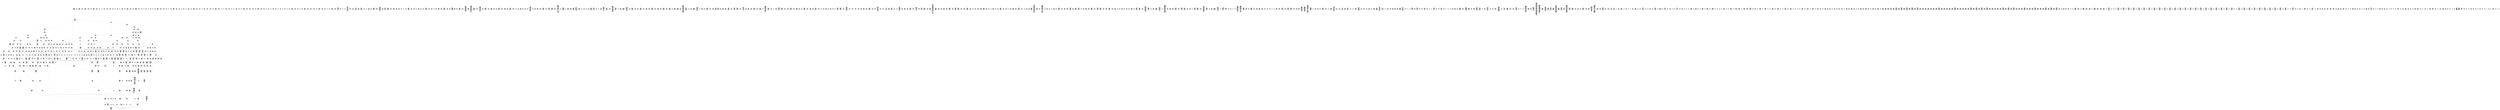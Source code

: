 /* Generated by GvGen v.1.0 (https://www.github.com/stricaud/gvgen) */

digraph G {
compound=true;
   node1 [label="[anywhere]"];
   node2 [label="# 0x0
PUSHX Data
PUSHX Data
MSTORE
PUSHX LogicData
CALLDATASIZE
LT
PUSHX Data
JUMPI
"];
   node3 [label="# 0xd
PUSHX Data
CALLDATALOAD
PUSHX BitData
SHR
PUSHX LogicData
GT
PUSHX Data
JUMPI
"];
   node4 [label="# 0x1e
PUSHX LogicData
GT
PUSHX Data
JUMPI
"];
   node5 [label="# 0x29
PUSHX LogicData
GT
PUSHX Data
JUMPI
"];
   node6 [label="# 0x34
PUSHX LogicData
GT
PUSHX Data
JUMPI
"];
   node7 [label="# 0x3f
PUSHX LogicData
EQ
PUSHX Data
JUMPI
"];
   node8 [label="# 0x4a
PUSHX LogicData
EQ
PUSHX Data
JUMPI
"];
   node9 [label="# 0x55
PUSHX LogicData
EQ
PUSHX Data
JUMPI
"];
   node10 [label="# 0x60
PUSHX LogicData
EQ
PUSHX Data
JUMPI
"];
   node11 [label="# 0x6b
PUSHX Data
JUMP
"];
   node12 [label="# 0x6f
JUMPDEST
PUSHX LogicData
EQ
PUSHX Data
JUMPI
"];
   node13 [label="# 0x7b
PUSHX LogicData
EQ
PUSHX Data
JUMPI
"];
   node14 [label="# 0x86
PUSHX LogicData
EQ
PUSHX Data
JUMPI
"];
   node15 [label="# 0x91
PUSHX Data
JUMP
"];
   node16 [label="# 0x95
JUMPDEST
PUSHX LogicData
GT
PUSHX Data
JUMPI
"];
   node17 [label="# 0xa1
PUSHX LogicData
EQ
PUSHX Data
JUMPI
"];
   node18 [label="# 0xac
PUSHX LogicData
EQ
PUSHX Data
JUMPI
"];
   node19 [label="# 0xb7
PUSHX LogicData
EQ
PUSHX Data
JUMPI
"];
   node20 [label="# 0xc2
PUSHX LogicData
EQ
PUSHX Data
JUMPI
"];
   node21 [label="# 0xcd
PUSHX Data
JUMP
"];
   node22 [label="# 0xd1
JUMPDEST
PUSHX LogicData
EQ
PUSHX Data
JUMPI
"];
   node23 [label="# 0xdd
PUSHX LogicData
EQ
PUSHX Data
JUMPI
"];
   node24 [label="# 0xe8
PUSHX LogicData
EQ
PUSHX Data
JUMPI
"];
   node25 [label="# 0xf3
PUSHX Data
JUMP
"];
   node26 [label="# 0xf7
JUMPDEST
PUSHX LogicData
GT
PUSHX Data
JUMPI
"];
   node27 [label="# 0x103
PUSHX LogicData
GT
PUSHX Data
JUMPI
"];
   node28 [label="# 0x10e
PUSHX LogicData
EQ
PUSHX Data
JUMPI
"];
   node29 [label="# 0x119
PUSHX LogicData
EQ
PUSHX Data
JUMPI
"];
   node30 [label="# 0x124
PUSHX LogicData
EQ
PUSHX Data
JUMPI
"];
   node31 [label="# 0x12f
PUSHX LogicData
EQ
PUSHX Data
JUMPI
"];
   node32 [label="# 0x13a
PUSHX Data
JUMP
"];
   node33 [label="# 0x13e
JUMPDEST
PUSHX LogicData
EQ
PUSHX Data
JUMPI
"];
   node34 [label="# 0x14a
PUSHX LogicData
EQ
PUSHX Data
JUMPI
"];
   node35 [label="# 0x155
PUSHX LogicData
EQ
PUSHX Data
JUMPI
"];
   node36 [label="# 0x160
PUSHX Data
JUMP
"];
   node37 [label="# 0x164
JUMPDEST
PUSHX LogicData
EQ
PUSHX Data
JUMPI
"];
   node38 [label="# 0x170
PUSHX LogicData
EQ
PUSHX Data
JUMPI
"];
   node39 [label="# 0x17b
PUSHX LogicData
EQ
PUSHX Data
JUMPI
"];
   node40 [label="# 0x186
PUSHX LogicData
EQ
PUSHX Data
JUMPI
"];
   node41 [label="# 0x191
PUSHX LogicData
EQ
PUSHX Data
JUMPI
"];
   node42 [label="# 0x19c
PUSHX LogicData
EQ
PUSHX Data
JUMPI
"];
   node43 [label="# 0x1a7
PUSHX Data
JUMP
"];
   node44 [label="# 0x1ab
JUMPDEST
PUSHX LogicData
GT
PUSHX Data
JUMPI
"];
   node45 [label="# 0x1b7
PUSHX LogicData
GT
PUSHX Data
JUMPI
"];
   node46 [label="# 0x1c2
PUSHX LogicData
GT
PUSHX Data
JUMPI
"];
   node47 [label="# 0x1cd
PUSHX LogicData
EQ
PUSHX Data
JUMPI
"];
   node48 [label="# 0x1d8
PUSHX LogicData
EQ
PUSHX Data
JUMPI
"];
   node49 [label="# 0x1e3
PUSHX LogicData
EQ
PUSHX Data
JUMPI
"];
   node50 [label="# 0x1ee
PUSHX LogicData
EQ
PUSHX Data
JUMPI
"];
   node51 [label="# 0x1f9
PUSHX Data
JUMP
"];
   node52 [label="# 0x1fd
JUMPDEST
PUSHX LogicData
EQ
PUSHX Data
JUMPI
"];
   node53 [label="# 0x209
PUSHX LogicData
EQ
PUSHX Data
JUMPI
"];
   node54 [label="# 0x214
PUSHX LogicData
EQ
PUSHX Data
JUMPI
"];
   node55 [label="# 0x21f
PUSHX Data
JUMP
"];
   node56 [label="# 0x223
JUMPDEST
PUSHX LogicData
GT
PUSHX Data
JUMPI
"];
   node57 [label="# 0x22f
PUSHX LogicData
EQ
PUSHX Data
JUMPI
"];
   node58 [label="# 0x23a
PUSHX LogicData
EQ
PUSHX Data
JUMPI
"];
   node59 [label="# 0x245
PUSHX LogicData
EQ
PUSHX Data
JUMPI
"];
   node60 [label="# 0x250
PUSHX LogicData
EQ
PUSHX Data
JUMPI
"];
   node61 [label="# 0x25b
PUSHX Data
JUMP
"];
   node62 [label="# 0x25f
JUMPDEST
PUSHX LogicData
EQ
PUSHX Data
JUMPI
"];
   node63 [label="# 0x26b
PUSHX LogicData
EQ
PUSHX Data
JUMPI
"];
   node64 [label="# 0x276
PUSHX LogicData
EQ
PUSHX Data
JUMPI
"];
   node65 [label="# 0x281
PUSHX Data
JUMP
"];
   node66 [label="# 0x285
JUMPDEST
PUSHX LogicData
GT
PUSHX Data
JUMPI
"];
   node67 [label="# 0x291
PUSHX LogicData
GT
PUSHX Data
JUMPI
"];
   node68 [label="# 0x29c
PUSHX LogicData
EQ
PUSHX Data
JUMPI
"];
   node69 [label="# 0x2a7
PUSHX LogicData
EQ
PUSHX Data
JUMPI
"];
   node70 [label="# 0x2b2
PUSHX LogicData
EQ
PUSHX Data
JUMPI
"];
   node71 [label="# 0x2bd
PUSHX LogicData
EQ
PUSHX Data
JUMPI
"];
   node72 [label="# 0x2c8
PUSHX Data
JUMP
"];
   node73 [label="# 0x2cc
JUMPDEST
PUSHX LogicData
EQ
PUSHX Data
JUMPI
"];
   node74 [label="# 0x2d8
PUSHX LogicData
EQ
PUSHX Data
JUMPI
"];
   node75 [label="# 0x2e3
PUSHX LogicData
EQ
PUSHX Data
JUMPI
"];
   node76 [label="# 0x2ee
PUSHX Data
JUMP
"];
   node77 [label="# 0x2f2
JUMPDEST
PUSHX LogicData
EQ
PUSHX Data
JUMPI
"];
   node78 [label="# 0x2fe
PUSHX LogicData
EQ
PUSHX Data
JUMPI
"];
   node79 [label="# 0x309
PUSHX LogicData
EQ
PUSHX Data
JUMPI
"];
   node80 [label="# 0x314
PUSHX LogicData
EQ
PUSHX Data
JUMPI
"];
   node81 [label="# 0x31f
PUSHX LogicData
EQ
PUSHX Data
JUMPI
"];
   node82 [label="# 0x32a
PUSHX LogicData
EQ
PUSHX Data
JUMPI
"];
   node83 [label="# 0x335
JUMPDEST
PUSHX Data
REVERT
"];
   node84 [label="# 0x33a
JUMPDEST
CALLVALUE
ISZERO
PUSHX Data
JUMPI
"];
   node85 [label="# 0x342
PUSHX Data
REVERT
"];
   node86 [label="# 0x346
JUMPDEST
PUSHX Data
PUSHX ArithData
CALLDATASIZE
SUB
ADD
PUSHX Data
PUSHX Data
JUMP
"];
   node87 [label="# 0x35c
JUMPDEST
PUSHX Data
JUMP
"];
   node88 [label="# 0x361
JUMPDEST
PUSHX MemData
MLOAD
PUSHX Data
PUSHX Data
JUMP
"];
   node89 [label="# 0x36e
JUMPDEST
PUSHX MemData
MLOAD
SUB
RETURN
"];
   node90 [label="# 0x377
JUMPDEST
CALLVALUE
ISZERO
PUSHX Data
JUMPI
"];
   node91 [label="# 0x37f
PUSHX Data
REVERT
"];
   node92 [label="# 0x383
JUMPDEST
PUSHX Data
PUSHX Data
JUMP
"];
   node93 [label="# 0x38c
JUMPDEST
PUSHX MemData
MLOAD
PUSHX Data
PUSHX Data
JUMP
"];
   node94 [label="# 0x399
JUMPDEST
PUSHX MemData
MLOAD
SUB
RETURN
"];
   node95 [label="# 0x3a2
JUMPDEST
CALLVALUE
ISZERO
PUSHX Data
JUMPI
"];
   node96 [label="# 0x3aa
PUSHX Data
REVERT
"];
   node97 [label="# 0x3ae
JUMPDEST
PUSHX Data
PUSHX ArithData
CALLDATASIZE
SUB
ADD
PUSHX Data
PUSHX Data
JUMP
"];
   node98 [label="# 0x3c4
JUMPDEST
PUSHX Data
JUMP
"];
   node99 [label="# 0x3c9
JUMPDEST
PUSHX MemData
MLOAD
PUSHX Data
PUSHX Data
JUMP
"];
   node100 [label="# 0x3d6
JUMPDEST
PUSHX MemData
MLOAD
SUB
RETURN
"];
   node101 [label="# 0x3df
JUMPDEST
CALLVALUE
ISZERO
PUSHX Data
JUMPI
"];
   node102 [label="# 0x3e7
PUSHX Data
REVERT
"];
   node103 [label="# 0x3eb
JUMPDEST
PUSHX Data
PUSHX ArithData
CALLDATASIZE
SUB
ADD
PUSHX Data
PUSHX Data
JUMP
"];
   node104 [label="# 0x401
JUMPDEST
PUSHX Data
JUMP
"];
   node105 [label="# 0x406
JUMPDEST
STOP
"];
   node106 [label="# 0x408
JUMPDEST
CALLVALUE
ISZERO
PUSHX Data
JUMPI
"];
   node107 [label="# 0x410
PUSHX Data
REVERT
"];
   node108 [label="# 0x414
JUMPDEST
PUSHX Data
PUSHX Data
JUMP
"];
   node109 [label="# 0x41d
JUMPDEST
PUSHX MemData
MLOAD
PUSHX Data
PUSHX Data
JUMP
"];
   node110 [label="# 0x42a
JUMPDEST
PUSHX MemData
MLOAD
SUB
RETURN
"];
   node111 [label="# 0x433
JUMPDEST
CALLVALUE
ISZERO
PUSHX Data
JUMPI
"];
   node112 [label="# 0x43b
PUSHX Data
REVERT
"];
   node113 [label="# 0x43f
JUMPDEST
PUSHX Data
PUSHX Data
JUMP
"];
   node114 [label="# 0x448
JUMPDEST
PUSHX MemData
MLOAD
PUSHX Data
PUSHX Data
JUMP
"];
   node115 [label="# 0x455
JUMPDEST
PUSHX MemData
MLOAD
SUB
RETURN
"];
   node116 [label="# 0x45e
JUMPDEST
CALLVALUE
ISZERO
PUSHX Data
JUMPI
"];
   node117 [label="# 0x466
PUSHX Data
REVERT
"];
   node118 [label="# 0x46a
JUMPDEST
PUSHX Data
PUSHX Data
JUMP
"];
   node119 [label="# 0x473
JUMPDEST
PUSHX MemData
MLOAD
PUSHX Data
PUSHX Data
JUMP
"];
   node120 [label="# 0x480
JUMPDEST
PUSHX MemData
MLOAD
SUB
RETURN
"];
   node121 [label="# 0x489
JUMPDEST
CALLVALUE
ISZERO
PUSHX Data
JUMPI
"];
   node122 [label="# 0x491
PUSHX Data
REVERT
"];
   node123 [label="# 0x495
JUMPDEST
PUSHX Data
PUSHX ArithData
CALLDATASIZE
SUB
ADD
PUSHX Data
PUSHX Data
JUMP
"];
   node124 [label="# 0x4ab
JUMPDEST
PUSHX Data
JUMP
"];
   node125 [label="# 0x4b0
JUMPDEST
STOP
"];
   node126 [label="# 0x4b2
JUMPDEST
CALLVALUE
ISZERO
PUSHX Data
JUMPI
"];
   node127 [label="# 0x4ba
PUSHX Data
REVERT
"];
   node128 [label="# 0x4be
JUMPDEST
PUSHX Data
PUSHX ArithData
CALLDATASIZE
SUB
ADD
PUSHX Data
PUSHX Data
JUMP
"];
   node129 [label="# 0x4d4
JUMPDEST
PUSHX Data
JUMP
"];
   node130 [label="# 0x4d9
JUMPDEST
STOP
"];
   node131 [label="# 0x4db
JUMPDEST
CALLVALUE
ISZERO
PUSHX Data
JUMPI
"];
   node132 [label="# 0x4e3
PUSHX Data
REVERT
"];
   node133 [label="# 0x4e7
JUMPDEST
PUSHX Data
PUSHX Data
JUMP
"];
   node134 [label="# 0x4f0
JUMPDEST
PUSHX MemData
MLOAD
PUSHX Data
PUSHX Data
JUMP
"];
   node135 [label="# 0x4fd
JUMPDEST
PUSHX MemData
MLOAD
SUB
RETURN
"];
   node136 [label="# 0x506
JUMPDEST
CALLVALUE
ISZERO
PUSHX Data
JUMPI
"];
   node137 [label="# 0x50e
PUSHX Data
REVERT
"];
   node138 [label="# 0x512
JUMPDEST
PUSHX Data
PUSHX ArithData
CALLDATASIZE
SUB
ADD
PUSHX Data
PUSHX Data
JUMP
"];
   node139 [label="# 0x528
JUMPDEST
PUSHX Data
JUMP
"];
   node140 [label="# 0x52d
JUMPDEST
PUSHX MemData
MLOAD
PUSHX Data
PUSHX Data
JUMP
"];
   node141 [label="# 0x53a
JUMPDEST
PUSHX MemData
MLOAD
SUB
RETURN
"];
   node142 [label="# 0x543
JUMPDEST
CALLVALUE
ISZERO
PUSHX Data
JUMPI
"];
   node143 [label="# 0x54b
PUSHX Data
REVERT
"];
   node144 [label="# 0x54f
JUMPDEST
PUSHX Data
PUSHX ArithData
CALLDATASIZE
SUB
ADD
PUSHX Data
PUSHX Data
JUMP
"];
   node145 [label="# 0x565
JUMPDEST
PUSHX Data
JUMP
"];
   node146 [label="# 0x56a
JUMPDEST
PUSHX MemData
MLOAD
PUSHX Data
PUSHX Data
JUMP
"];
   node147 [label="# 0x577
JUMPDEST
PUSHX MemData
MLOAD
SUB
RETURN
"];
   node148 [label="# 0x580
JUMPDEST
PUSHX Data
PUSHX ArithData
CALLDATASIZE
SUB
ADD
PUSHX Data
PUSHX Data
JUMP
"];
   node149 [label="# 0x595
JUMPDEST
PUSHX Data
JUMP
"];
   node150 [label="# 0x59a
JUMPDEST
STOP
"];
   node151 [label="# 0x59c
JUMPDEST
CALLVALUE
ISZERO
PUSHX Data
JUMPI
"];
   node152 [label="# 0x5a4
PUSHX Data
REVERT
"];
   node153 [label="# 0x5a8
JUMPDEST
PUSHX Data
PUSHX ArithData
CALLDATASIZE
SUB
ADD
PUSHX Data
PUSHX Data
JUMP
"];
   node154 [label="# 0x5be
JUMPDEST
PUSHX Data
JUMP
"];
   node155 [label="# 0x5c3
JUMPDEST
STOP
"];
   node156 [label="# 0x5c5
JUMPDEST
CALLVALUE
ISZERO
PUSHX Data
JUMPI
"];
   node157 [label="# 0x5cd
PUSHX Data
REVERT
"];
   node158 [label="# 0x5d1
JUMPDEST
PUSHX Data
PUSHX ArithData
CALLDATASIZE
SUB
ADD
PUSHX Data
PUSHX Data
JUMP
"];
   node159 [label="# 0x5e7
JUMPDEST
PUSHX Data
JUMP
"];
   node160 [label="# 0x5ec
JUMPDEST
STOP
"];
   node161 [label="# 0x5ee
JUMPDEST
CALLVALUE
ISZERO
PUSHX Data
JUMPI
"];
   node162 [label="# 0x5f6
PUSHX Data
REVERT
"];
   node163 [label="# 0x5fa
JUMPDEST
PUSHX Data
PUSHX ArithData
CALLDATASIZE
SUB
ADD
PUSHX Data
PUSHX Data
JUMP
"];
   node164 [label="# 0x610
JUMPDEST
PUSHX Data
JUMP
"];
   node165 [label="# 0x615
JUMPDEST
PUSHX MemData
MLOAD
PUSHX Data
PUSHX Data
JUMP
"];
   node166 [label="# 0x622
JUMPDEST
PUSHX MemData
MLOAD
SUB
RETURN
"];
   node167 [label="# 0x62b
JUMPDEST
CALLVALUE
ISZERO
PUSHX Data
JUMPI
"];
   node168 [label="# 0x633
PUSHX Data
REVERT
"];
   node169 [label="# 0x637
JUMPDEST
PUSHX Data
PUSHX Data
JUMP
"];
   node170 [label="# 0x640
JUMPDEST
PUSHX MemData
MLOAD
PUSHX Data
PUSHX Data
JUMP
"];
   node171 [label="# 0x64d
JUMPDEST
PUSHX MemData
MLOAD
SUB
RETURN
"];
   node172 [label="# 0x656
JUMPDEST
PUSHX Data
PUSHX ArithData
CALLDATASIZE
SUB
ADD
PUSHX Data
PUSHX Data
JUMP
"];
   node173 [label="# 0x66b
JUMPDEST
PUSHX Data
JUMP
"];
   node174 [label="# 0x670
JUMPDEST
STOP
"];
   node175 [label="# 0x672
JUMPDEST
CALLVALUE
ISZERO
PUSHX Data
JUMPI
"];
   node176 [label="# 0x67a
PUSHX Data
REVERT
"];
   node177 [label="# 0x67e
JUMPDEST
PUSHX Data
PUSHX ArithData
CALLDATASIZE
SUB
ADD
PUSHX Data
PUSHX Data
JUMP
"];
   node178 [label="# 0x694
JUMPDEST
PUSHX Data
JUMP
"];
   node179 [label="# 0x699
JUMPDEST
PUSHX MemData
MLOAD
PUSHX Data
PUSHX Data
JUMP
"];
   node180 [label="# 0x6a6
JUMPDEST
PUSHX MemData
MLOAD
SUB
RETURN
"];
   node181 [label="# 0x6af
JUMPDEST
CALLVALUE
ISZERO
PUSHX Data
JUMPI
"];
   node182 [label="# 0x6b7
PUSHX Data
REVERT
"];
   node183 [label="# 0x6bb
JUMPDEST
PUSHX Data
PUSHX ArithData
CALLDATASIZE
SUB
ADD
PUSHX Data
PUSHX Data
JUMP
"];
   node184 [label="# 0x6d1
JUMPDEST
PUSHX Data
JUMP
"];
   node185 [label="# 0x6d6
JUMPDEST
STOP
"];
   node186 [label="# 0x6d8
JUMPDEST
CALLVALUE
ISZERO
PUSHX Data
JUMPI
"];
   node187 [label="# 0x6e0
PUSHX Data
REVERT
"];
   node188 [label="# 0x6e4
JUMPDEST
PUSHX Data
PUSHX ArithData
CALLDATASIZE
SUB
ADD
PUSHX Data
PUSHX Data
JUMP
"];
   node189 [label="# 0x6fa
JUMPDEST
PUSHX Data
JUMP
"];
   node190 [label="# 0x6ff
JUMPDEST
STOP
"];
   node191 [label="# 0x701
JUMPDEST
CALLVALUE
ISZERO
PUSHX Data
JUMPI
"];
   node192 [label="# 0x709
PUSHX Data
REVERT
"];
   node193 [label="# 0x70d
JUMPDEST
PUSHX Data
PUSHX Data
JUMP
"];
   node194 [label="# 0x716
JUMPDEST
PUSHX MemData
MLOAD
PUSHX Data
PUSHX Data
JUMP
"];
   node195 [label="# 0x723
JUMPDEST
PUSHX MemData
MLOAD
SUB
RETURN
"];
   node196 [label="# 0x72c
JUMPDEST
CALLVALUE
ISZERO
PUSHX Data
JUMPI
"];
   node197 [label="# 0x734
PUSHX Data
REVERT
"];
   node198 [label="# 0x738
JUMPDEST
PUSHX Data
PUSHX ArithData
CALLDATASIZE
SUB
ADD
PUSHX Data
PUSHX Data
JUMP
"];
   node199 [label="# 0x74e
JUMPDEST
PUSHX Data
JUMP
"];
   node200 [label="# 0x753
JUMPDEST
PUSHX MemData
MLOAD
PUSHX Data
PUSHX Data
JUMP
"];
   node201 [label="# 0x760
JUMPDEST
PUSHX MemData
MLOAD
SUB
RETURN
"];
   node202 [label="# 0x769
JUMPDEST
PUSHX Data
PUSHX ArithData
CALLDATASIZE
SUB
ADD
PUSHX Data
PUSHX Data
JUMP
"];
   node203 [label="# 0x77e
JUMPDEST
PUSHX Data
JUMP
"];
   node204 [label="# 0x783
JUMPDEST
STOP
"];
   node205 [label="# 0x785
JUMPDEST
CALLVALUE
ISZERO
PUSHX Data
JUMPI
"];
   node206 [label="# 0x78d
PUSHX Data
REVERT
"];
   node207 [label="# 0x791
JUMPDEST
PUSHX Data
PUSHX Data
JUMP
"];
   node208 [label="# 0x79a
JUMPDEST
PUSHX MemData
MLOAD
PUSHX Data
PUSHX Data
JUMP
"];
   node209 [label="# 0x7a7
JUMPDEST
PUSHX MemData
MLOAD
SUB
RETURN
"];
   node210 [label="# 0x7b0
JUMPDEST
CALLVALUE
ISZERO
PUSHX Data
JUMPI
"];
   node211 [label="# 0x7b8
PUSHX Data
REVERT
"];
   node212 [label="# 0x7bc
JUMPDEST
PUSHX Data
PUSHX Data
JUMP
"];
   node213 [label="# 0x7c5
JUMPDEST
PUSHX MemData
MLOAD
PUSHX Data
PUSHX Data
JUMP
"];
   node214 [label="# 0x7d2
JUMPDEST
PUSHX MemData
MLOAD
SUB
RETURN
"];
   node215 [label="# 0x7db
JUMPDEST
CALLVALUE
ISZERO
PUSHX Data
JUMPI
"];
   node216 [label="# 0x7e3
PUSHX Data
REVERT
"];
   node217 [label="# 0x7e7
JUMPDEST
PUSHX Data
PUSHX Data
JUMP
"];
   node218 [label="# 0x7f0
JUMPDEST
PUSHX MemData
MLOAD
PUSHX Data
PUSHX Data
JUMP
"];
   node219 [label="# 0x7fd
JUMPDEST
PUSHX MemData
MLOAD
SUB
RETURN
"];
   node220 [label="# 0x806
JUMPDEST
CALLVALUE
ISZERO
PUSHX Data
JUMPI
"];
   node221 [label="# 0x80e
PUSHX Data
REVERT
"];
   node222 [label="# 0x812
JUMPDEST
PUSHX Data
PUSHX ArithData
CALLDATASIZE
SUB
ADD
PUSHX Data
PUSHX Data
JUMP
"];
   node223 [label="# 0x828
JUMPDEST
PUSHX Data
JUMP
"];
   node224 [label="# 0x82d
JUMPDEST
PUSHX MemData
MLOAD
PUSHX Data
PUSHX Data
JUMP
"];
   node225 [label="# 0x83a
JUMPDEST
PUSHX MemData
MLOAD
SUB
RETURN
"];
   node226 [label="# 0x843
JUMPDEST
CALLVALUE
ISZERO
PUSHX Data
JUMPI
"];
   node227 [label="# 0x84b
PUSHX Data
REVERT
"];
   node228 [label="# 0x84f
JUMPDEST
PUSHX Data
PUSHX Data
JUMP
"];
   node229 [label="# 0x858
JUMPDEST
STOP
"];
   node230 [label="# 0x85a
JUMPDEST
CALLVALUE
ISZERO
PUSHX Data
JUMPI
"];
   node231 [label="# 0x862
PUSHX Data
REVERT
"];
   node232 [label="# 0x866
JUMPDEST
PUSHX Data
PUSHX Data
JUMP
"];
   node233 [label="# 0x86f
JUMPDEST
STOP
"];
   node234 [label="# 0x871
JUMPDEST
CALLVALUE
ISZERO
PUSHX Data
JUMPI
"];
   node235 [label="# 0x879
PUSHX Data
REVERT
"];
   node236 [label="# 0x87d
JUMPDEST
PUSHX Data
PUSHX Data
JUMP
"];
   node237 [label="# 0x886
JUMPDEST
PUSHX MemData
MLOAD
PUSHX Data
PUSHX Data
JUMP
"];
   node238 [label="# 0x893
JUMPDEST
PUSHX MemData
MLOAD
SUB
RETURN
"];
   node239 [label="# 0x89c
JUMPDEST
CALLVALUE
ISZERO
PUSHX Data
JUMPI
"];
   node240 [label="# 0x8a4
PUSHX Data
REVERT
"];
   node241 [label="# 0x8a8
JUMPDEST
PUSHX Data
PUSHX Data
JUMP
"];
   node242 [label="# 0x8b1
JUMPDEST
PUSHX MemData
MLOAD
PUSHX Data
PUSHX Data
JUMP
"];
   node243 [label="# 0x8be
JUMPDEST
PUSHX MemData
MLOAD
SUB
RETURN
"];
   node244 [label="# 0x8c7
JUMPDEST
CALLVALUE
ISZERO
PUSHX Data
JUMPI
"];
   node245 [label="# 0x8cf
PUSHX Data
REVERT
"];
   node246 [label="# 0x8d3
JUMPDEST
PUSHX Data
PUSHX Data
JUMP
"];
   node247 [label="# 0x8dc
JUMPDEST
STOP
"];
   node248 [label="# 0x8de
JUMPDEST
PUSHX Data
PUSHX Data
JUMP
"];
   node249 [label="# 0x8e6
JUMPDEST
STOP
"];
   node250 [label="# 0x8e8
JUMPDEST
CALLVALUE
ISZERO
PUSHX Data
JUMPI
"];
   node251 [label="# 0x8f0
PUSHX Data
REVERT
"];
   node252 [label="# 0x8f4
JUMPDEST
PUSHX Data
PUSHX Data
JUMP
"];
   node253 [label="# 0x8fd
JUMPDEST
PUSHX MemData
MLOAD
PUSHX Data
PUSHX Data
JUMP
"];
   node254 [label="# 0x90a
JUMPDEST
PUSHX MemData
MLOAD
SUB
RETURN
"];
   node255 [label="# 0x913
JUMPDEST
CALLVALUE
ISZERO
PUSHX Data
JUMPI
"];
   node256 [label="# 0x91b
PUSHX Data
REVERT
"];
   node257 [label="# 0x91f
JUMPDEST
PUSHX Data
PUSHX ArithData
CALLDATASIZE
SUB
ADD
PUSHX Data
PUSHX Data
JUMP
"];
   node258 [label="# 0x935
JUMPDEST
PUSHX Data
JUMP
"];
   node259 [label="# 0x93a
JUMPDEST
STOP
"];
   node260 [label="# 0x93c
JUMPDEST
CALLVALUE
ISZERO
PUSHX Data
JUMPI
"];
   node261 [label="# 0x944
PUSHX Data
REVERT
"];
   node262 [label="# 0x948
JUMPDEST
PUSHX Data
PUSHX Data
JUMP
"];
   node263 [label="# 0x951
JUMPDEST
PUSHX MemData
MLOAD
PUSHX Data
PUSHX Data
JUMP
"];
   node264 [label="# 0x95e
JUMPDEST
PUSHX MemData
MLOAD
SUB
RETURN
"];
   node265 [label="# 0x967
JUMPDEST
CALLVALUE
ISZERO
PUSHX Data
JUMPI
"];
   node266 [label="# 0x96f
PUSHX Data
REVERT
"];
   node267 [label="# 0x973
JUMPDEST
PUSHX Data
PUSHX Data
JUMP
"];
   node268 [label="# 0x97c
JUMPDEST
PUSHX MemData
MLOAD
PUSHX Data
PUSHX Data
JUMP
"];
   node269 [label="# 0x989
JUMPDEST
PUSHX MemData
MLOAD
SUB
RETURN
"];
   node270 [label="# 0x992
JUMPDEST
CALLVALUE
ISZERO
PUSHX Data
JUMPI
"];
   node271 [label="# 0x99a
PUSHX Data
REVERT
"];
   node272 [label="# 0x99e
JUMPDEST
PUSHX Data
PUSHX Data
JUMP
"];
   node273 [label="# 0x9a7
JUMPDEST
PUSHX MemData
MLOAD
PUSHX Data
PUSHX Data
JUMP
"];
   node274 [label="# 0x9b4
JUMPDEST
PUSHX MemData
MLOAD
SUB
RETURN
"];
   node275 [label="# 0x9bd
JUMPDEST
CALLVALUE
ISZERO
PUSHX Data
JUMPI
"];
   node276 [label="# 0x9c5
PUSHX Data
REVERT
"];
   node277 [label="# 0x9c9
JUMPDEST
PUSHX Data
PUSHX ArithData
CALLDATASIZE
SUB
ADD
PUSHX Data
PUSHX Data
JUMP
"];
   node278 [label="# 0x9df
JUMPDEST
PUSHX Data
JUMP
"];
   node279 [label="# 0x9e4
JUMPDEST
PUSHX MemData
MLOAD
PUSHX Data
PUSHX Data
JUMP
"];
   node280 [label="# 0x9f1
JUMPDEST
PUSHX MemData
MLOAD
SUB
RETURN
"];
   node281 [label="# 0x9fa
JUMPDEST
CALLVALUE
ISZERO
PUSHX Data
JUMPI
"];
   node282 [label="# 0xa02
PUSHX Data
REVERT
"];
   node283 [label="# 0xa06
JUMPDEST
PUSHX Data
PUSHX ArithData
CALLDATASIZE
SUB
ADD
PUSHX Data
PUSHX Data
JUMP
"];
   node284 [label="# 0xa1c
JUMPDEST
PUSHX Data
JUMP
"];
   node285 [label="# 0xa21
JUMPDEST
STOP
"];
   node286 [label="# 0xa23
JUMPDEST
CALLVALUE
ISZERO
PUSHX Data
JUMPI
"];
   node287 [label="# 0xa2b
PUSHX Data
REVERT
"];
   node288 [label="# 0xa2f
JUMPDEST
PUSHX Data
PUSHX ArithData
CALLDATASIZE
SUB
ADD
PUSHX Data
PUSHX Data
JUMP
"];
   node289 [label="# 0xa45
JUMPDEST
PUSHX Data
JUMP
"];
   node290 [label="# 0xa4a
JUMPDEST
STOP
"];
   node291 [label="# 0xa4c
JUMPDEST
CALLVALUE
ISZERO
PUSHX Data
JUMPI
"];
   node292 [label="# 0xa54
PUSHX Data
REVERT
"];
   node293 [label="# 0xa58
JUMPDEST
PUSHX Data
PUSHX Data
JUMP
"];
   node294 [label="# 0xa61
JUMPDEST
PUSHX MemData
MLOAD
PUSHX Data
PUSHX Data
JUMP
"];
   node295 [label="# 0xa6e
JUMPDEST
PUSHX MemData
MLOAD
SUB
RETURN
"];
   node296 [label="# 0xa77
JUMPDEST
CALLVALUE
ISZERO
PUSHX Data
JUMPI
"];
   node297 [label="# 0xa7f
PUSHX Data
REVERT
"];
   node298 [label="# 0xa83
JUMPDEST
PUSHX Data
PUSHX ArithData
CALLDATASIZE
SUB
ADD
PUSHX Data
PUSHX Data
JUMP
"];
   node299 [label="# 0xa99
JUMPDEST
PUSHX Data
JUMP
"];
   node300 [label="# 0xa9e
JUMPDEST
STOP
"];
   node301 [label="# 0xaa0
JUMPDEST
CALLVALUE
ISZERO
PUSHX Data
JUMPI
"];
   node302 [label="# 0xaa8
PUSHX Data
REVERT
"];
   node303 [label="# 0xaac
JUMPDEST
PUSHX Data
PUSHX ArithData
CALLDATASIZE
SUB
ADD
PUSHX Data
PUSHX Data
JUMP
"];
   node304 [label="# 0xac2
JUMPDEST
PUSHX Data
JUMP
"];
   node305 [label="# 0xac7
JUMPDEST
STOP
"];
   node306 [label="# 0xac9
JUMPDEST
CALLVALUE
ISZERO
PUSHX Data
JUMPI
"];
   node307 [label="# 0xad1
PUSHX Data
REVERT
"];
   node308 [label="# 0xad5
JUMPDEST
PUSHX Data
PUSHX ArithData
CALLDATASIZE
SUB
ADD
PUSHX Data
PUSHX Data
JUMP
"];
   node309 [label="# 0xaeb
JUMPDEST
PUSHX Data
JUMP
"];
   node310 [label="# 0xaf0
JUMPDEST
STOP
"];
   node311 [label="# 0xaf2
JUMPDEST
CALLVALUE
ISZERO
PUSHX Data
JUMPI
"];
   node312 [label="# 0xafa
PUSHX Data
REVERT
"];
   node313 [label="# 0xafe
JUMPDEST
PUSHX Data
PUSHX ArithData
CALLDATASIZE
SUB
ADD
PUSHX Data
PUSHX Data
JUMP
"];
   node314 [label="# 0xb14
JUMPDEST
PUSHX Data
JUMP
"];
   node315 [label="# 0xb19
JUMPDEST
PUSHX MemData
MLOAD
PUSHX Data
PUSHX Data
JUMP
"];
   node316 [label="# 0xb26
JUMPDEST
PUSHX MemData
MLOAD
SUB
RETURN
"];
   node317 [label="# 0xb2f
JUMPDEST
CALLVALUE
ISZERO
PUSHX Data
JUMPI
"];
   node318 [label="# 0xb37
PUSHX Data
REVERT
"];
   node319 [label="# 0xb3b
JUMPDEST
PUSHX Data
PUSHX ArithData
CALLDATASIZE
SUB
ADD
PUSHX Data
PUSHX Data
JUMP
"];
   node320 [label="# 0xb51
JUMPDEST
PUSHX Data
JUMP
"];
   node321 [label="# 0xb56
JUMPDEST
STOP
"];
   node322 [label="# 0xb58
JUMPDEST
CALLVALUE
ISZERO
PUSHX Data
JUMPI
"];
   node323 [label="# 0xb60
PUSHX Data
REVERT
"];
   node324 [label="# 0xb64
JUMPDEST
PUSHX Data
PUSHX ArithData
CALLDATASIZE
SUB
ADD
PUSHX Data
PUSHX Data
JUMP
"];
   node325 [label="# 0xb7a
JUMPDEST
PUSHX Data
JUMP
"];
   node326 [label="# 0xb7f
JUMPDEST
PUSHX MemData
MLOAD
PUSHX Data
PUSHX Data
JUMP
"];
   node327 [label="# 0xb8c
JUMPDEST
PUSHX MemData
MLOAD
SUB
RETURN
"];
   node328 [label="# 0xb95
JUMPDEST
CALLVALUE
ISZERO
PUSHX Data
JUMPI
"];
   node329 [label="# 0xb9d
PUSHX Data
REVERT
"];
   node330 [label="# 0xba1
JUMPDEST
PUSHX Data
PUSHX Data
JUMP
"];
   node331 [label="# 0xbaa
JUMPDEST
PUSHX MemData
MLOAD
PUSHX Data
PUSHX Data
JUMP
"];
   node332 [label="# 0xbb7
JUMPDEST
PUSHX MemData
MLOAD
SUB
RETURN
"];
   node333 [label="# 0xbc0
JUMPDEST
CALLVALUE
ISZERO
PUSHX Data
JUMPI
"];
   node334 [label="# 0xbc8
PUSHX Data
REVERT
"];
   node335 [label="# 0xbcc
JUMPDEST
PUSHX Data
PUSHX Data
JUMP
"];
   node336 [label="# 0xbd5
JUMPDEST
PUSHX MemData
MLOAD
PUSHX Data
PUSHX Data
JUMP
"];
   node337 [label="# 0xbe2
JUMPDEST
PUSHX MemData
MLOAD
SUB
RETURN
"];
   node338 [label="# 0xbeb
JUMPDEST
CALLVALUE
ISZERO
PUSHX Data
JUMPI
"];
   node339 [label="# 0xbf3
PUSHX Data
REVERT
"];
   node340 [label="# 0xbf7
JUMPDEST
PUSHX Data
PUSHX ArithData
CALLDATASIZE
SUB
ADD
PUSHX Data
PUSHX Data
JUMP
"];
   node341 [label="# 0xc0d
JUMPDEST
PUSHX Data
JUMP
"];
   node342 [label="# 0xc12
JUMPDEST
PUSHX MemData
MLOAD
PUSHX Data
PUSHX Data
JUMP
"];
   node343 [label="# 0xc1f
JUMPDEST
PUSHX MemData
MLOAD
SUB
RETURN
"];
   node344 [label="# 0xc28
JUMPDEST
CALLVALUE
ISZERO
PUSHX Data
JUMPI
"];
   node345 [label="# 0xc30
PUSHX Data
REVERT
"];
   node346 [label="# 0xc34
JUMPDEST
PUSHX Data
PUSHX ArithData
CALLDATASIZE
SUB
ADD
PUSHX Data
PUSHX Data
JUMP
"];
   node347 [label="# 0xc4a
JUMPDEST
PUSHX Data
JUMP
"];
   node348 [label="# 0xc4f
JUMPDEST
STOP
"];
   node349 [label="# 0xc51
JUMPDEST
CALLVALUE
ISZERO
PUSHX Data
JUMPI
"];
   node350 [label="# 0xc59
PUSHX Data
REVERT
"];
   node351 [label="# 0xc5d
JUMPDEST
PUSHX Data
PUSHX ArithData
CALLDATASIZE
SUB
ADD
PUSHX Data
PUSHX Data
JUMP
"];
   node352 [label="# 0xc73
JUMPDEST
PUSHX Data
JUMP
"];
   node353 [label="# 0xc78
JUMPDEST
PUSHX MemData
MLOAD
PUSHX Data
PUSHX Data
JUMP
"];
   node354 [label="# 0xc85
JUMPDEST
PUSHX MemData
MLOAD
SUB
RETURN
"];
   node355 [label="# 0xc8e
JUMPDEST
PUSHX Data
PUSHX BitData
PUSHX BitData
NOT
AND
PUSHX BitData
NOT
AND
EQ
PUSHX Data
JUMPI
"];
   node356 [label="# 0xcf7
PUSHX Data
PUSHX Data
JUMP
"];
   node357 [label="# 0xd00
JUMPDEST
"];
   node358 [label="# 0xd01
JUMPDEST
JUMP
"];
   node359 [label="# 0xd08
JUMPDEST
PUSHX Data
PUSHX StorData
SLOAD
PUSHX Data
PUSHX Data
JUMP
"];
   node360 [label="# 0xd17
JUMPDEST
PUSHX ArithData
ADD
PUSHX ArithData
DIV
MUL
PUSHX ArithData
ADD
PUSHX MemData
MLOAD
ADD
PUSHX Data
MSTORE
MSTORE
PUSHX ArithData
ADD
SLOAD
PUSHX Data
PUSHX Data
JUMP
"];
   node361 [label="# 0xd43
JUMPDEST
ISZERO
PUSHX Data
JUMPI
"];
   node362 [label="# 0xd4a
PUSHX LogicData
LT
PUSHX Data
JUMPI
"];
   node363 [label="# 0xd52
PUSHX ArithData
SLOAD
DIV
MUL
MSTORE
PUSHX ArithData
ADD
PUSHX Data
JUMP
"];
   node364 [label="# 0xd65
JUMPDEST
ADD
PUSHX Data
MSTORE
PUSHX Data
PUSHX Data
SHA3
"];
   node365 [label="# 0xd73
JUMPDEST
SLOAD
MSTORE
PUSHX ArithData
ADD
PUSHX ArithData
ADD
GT
PUSHX Data
JUMPI
"];
   node366 [label="# 0xd87
SUB
PUSHX BitData
AND
ADD
"];
   node367 [label="# 0xd90
JUMPDEST
JUMP
"];
   node368 [label="# 0xd9a
JUMPDEST
PUSHX Data
PUSHX Data
PUSHX Data
JUMP
"];
   node369 [label="# 0xda5
JUMPDEST
PUSHX Data
JUMPI
"];
   node370 [label="# 0xdaa
PUSHX MemData
MLOAD
PUSHX Data
MSTORE
PUSHX ArithData
ADD
PUSHX Data
PUSHX Data
JUMP
"];
   node371 [label="# 0xddb
JUMPDEST
PUSHX MemData
MLOAD
SUB
REVERT
"];
   node372 [label="# 0xde4
JUMPDEST
PUSHX Data
PUSHX ArithData
MSTORE
PUSHX ArithData
ADD
MSTORE
PUSHX ArithData
ADD
PUSHX Data
SHA3
PUSHX ArithData
SLOAD
PUSHX ArithData
EXP
DIV
PUSHX BitData
AND
JUMP
"];
   node373 [label="# 0xe1f
JUMPDEST
PUSHX Data
PUSHX Data
PUSHX Data
JUMP
"];
   node374 [label="# 0xe2a
JUMPDEST
PUSHX BitData
AND
PUSHX BitData
AND
EQ
ISZERO
PUSHX Data
JUMPI
"];
   node375 [label="# 0xe61
PUSHX MemData
MLOAD
PUSHX Data
MSTORE
PUSHX ArithData
ADD
PUSHX Data
PUSHX Data
JUMP
"];
   node376 [label="# 0xe92
JUMPDEST
PUSHX MemData
MLOAD
SUB
REVERT
"];
   node377 [label="# 0xe9b
JUMPDEST
PUSHX BitData
AND
PUSHX Data
PUSHX Data
JUMP
"];
   node378 [label="# 0xeba
JUMPDEST
PUSHX BitData
AND
EQ
PUSHX Data
JUMPI
"];
   node379 [label="# 0xed7
PUSHX Data
PUSHX Data
PUSHX Data
JUMP
"];
   node380 [label="# 0xee3
JUMPDEST
PUSHX Data
JUMP
"];
   node381 [label="# 0xee8
JUMPDEST
"];
   node382 [label="# 0xee9
JUMPDEST
PUSHX Data
JUMPI
"];
   node383 [label="# 0xeee
PUSHX MemData
MLOAD
PUSHX Data
MSTORE
PUSHX ArithData
ADD
PUSHX Data
PUSHX Data
JUMP
"];
   node384 [label="# 0xf1f
JUMPDEST
PUSHX MemData
MLOAD
SUB
REVERT
"];
   node385 [label="# 0xf28
JUMPDEST
PUSHX Data
PUSHX Data
JUMP
"];
   node386 [label="# 0xf32
JUMPDEST
JUMP
"];
   node387 [label="# 0xf37
JUMPDEST
PUSHX StorData
PUSHX ArithData
SLOAD
PUSHX ArithData
EXP
DIV
PUSHX BitData
AND
JUMP
"];
   node388 [label="# 0xf4a
JUMPDEST
PUSHX Data
PUSHX StorData
SLOAD
JUMP
"];
   node389 [label="# 0xf57
JUMPDEST
PUSHX StorData
SLOAD
JUMP
"];
   node390 [label="# 0xf5d
JUMPDEST
PUSHX Data
PUSHX Data
PUSHX Data
JUMP
"];
   node391 [label="# 0xf68
JUMPDEST
PUSHX Data
JUMP
"];
   node392 [label="# 0xf6e
JUMPDEST
PUSHX Data
JUMPI
"];
   node393 [label="# 0xf73
PUSHX MemData
MLOAD
PUSHX Data
MSTORE
PUSHX ArithData
ADD
PUSHX Data
PUSHX Data
JUMP
"];
   node394 [label="# 0xfa4
JUMPDEST
PUSHX MemData
MLOAD
SUB
REVERT
"];
   node395 [label="# 0xfad
JUMPDEST
PUSHX Data
PUSHX Data
JUMP
"];
   node396 [label="# 0xfb8
JUMPDEST
JUMP
"];
   node397 [label="# 0xfbd
JUMPDEST
PUSHX Data
PUSHX Data
JUMP
"];
   node398 [label="# 0xfc5
JUMPDEST
PUSHX BitData
AND
PUSHX Data
PUSHX Data
JUMP
"];
   node399 [label="# 0xfe3
JUMPDEST
PUSHX BitData
AND
EQ
PUSHX Data
JUMPI
"];
   node400 [label="# 0xfff
PUSHX MemData
MLOAD
PUSHX Data
MSTORE
PUSHX ArithData
ADD
PUSHX Data
PUSHX Data
JUMP
"];
   node401 [label="# 0x1030
JUMPDEST
PUSHX MemData
MLOAD
SUB
REVERT
"];
   node402 [label="# 0x1039
JUMPDEST
PUSHX Data
SSTORE
JUMP
"];
   node403 [label="# 0x1043
JUMPDEST
PUSHX StorData
SLOAD
JUMP
"];
   node404 [label="# 0x1049
JUMPDEST
PUSHX Data
PUSHX Data
MSTORE
PUSHX Data
MSTORE
PUSHX Data
PUSHX Data
SHA3
PUSHX Data
SLOAD
JUMP
"];
   node405 [label="# 0x1061
JUMPDEST
PUSHX Data
PUSHX Data
PUSHX Data
JUMP
"];
   node406 [label="# 0x106c
JUMPDEST
LT
PUSHX Data
JUMPI
"];
   node407 [label="# 0x1073
PUSHX MemData
MLOAD
PUSHX Data
MSTORE
PUSHX ArithData
ADD
PUSHX Data
PUSHX Data
JUMP
"];
   node408 [label="# 0x10a4
JUMPDEST
PUSHX MemData
MLOAD
SUB
REVERT
"];
   node409 [label="# 0x10ad
JUMPDEST
PUSHX Data
PUSHX ArithData
PUSHX BitData
AND
PUSHX BitData
AND
MSTORE
PUSHX ArithData
ADD
MSTORE
PUSHX ArithData
ADD
PUSHX Data
SHA3
PUSHX ArithData
MSTORE
PUSHX ArithData
ADD
MSTORE
PUSHX ArithData
ADD
PUSHX Data
SHA3
SLOAD
JUMP
"];
   node410 [label="# 0x1106
JUMPDEST
PUSHX Data
PUSHX Data
PUSHX Data
JUMP
"];
   node411 [label="# 0x1110
JUMPDEST
PUSHX LogicData
ISZERO
ISZERO
PUSHX Data
PUSHX ArithData
CALLER
PUSHX BitData
AND
PUSHX BitData
AND
MSTORE
PUSHX ArithData
ADD
MSTORE
PUSHX ArithData
ADD
PUSHX Data
SHA3
PUSHX ArithData
SLOAD
PUSHX ArithData
EXP
DIV
PUSHX BitData
AND
ISZERO
ISZERO
EQ
PUSHX Data
JUMPI
"];
   node412 [label="# 0x116b
PUSHX MemData
MLOAD
PUSHX Data
MSTORE
PUSHX ArithData
ADD
PUSHX Data
PUSHX Data
JUMP
"];
   node413 [label="# 0x119c
JUMPDEST
PUSHX MemData
MLOAD
SUB
REVERT
"];
   node414 [label="# 0x11a5
JUMPDEST
PUSHX StorData
SLOAD
PUSHX Data
PUSHX ArithData
CALLER
PUSHX BitData
AND
PUSHX BitData
AND
MSTORE
PUSHX ArithData
ADD
MSTORE
PUSHX ArithData
ADD
PUSHX Data
SHA3
SLOAD
PUSHX Data
PUSHX Data
JUMP
"];
   node415 [label="# 0x11f3
JUMPDEST
GT
ISZERO
PUSHX Data
JUMPI
"];
   node416 [label="# 0x11fa
PUSHX MemData
MLOAD
PUSHX Data
MSTORE
PUSHX ArithData
ADD
PUSHX Data
PUSHX Data
JUMP
"];
   node417 [label="# 0x122b
JUMPDEST
PUSHX MemData
MLOAD
SUB
REVERT
"];
   node418 [label="# 0x1234
JUMPDEST
PUSHX StorData
SLOAD
PUSHX StorData
SLOAD
PUSHX Data
PUSHX Data
JUMP
"];
   node419 [label="# 0x1244
JUMPDEST
PUSHX Data
PUSHX Data
JUMP
"];
   node420 [label="# 0x1250
JUMPDEST
GT
ISZERO
PUSHX Data
JUMPI
"];
   node421 [label="# 0x1257
PUSHX MemData
MLOAD
PUSHX Data
MSTORE
PUSHX ArithData
ADD
PUSHX Data
PUSHX Data
JUMP
"];
   node422 [label="# 0x1288
JUMPDEST
PUSHX MemData
MLOAD
SUB
REVERT
"];
   node423 [label="# 0x1291
JUMPDEST
PUSHX StorData
SLOAD
PUSHX Data
PUSHX Data
JUMP
"];
   node424 [label="# 0x129f
JUMPDEST
CALLVALUE
LT
ISZERO
PUSHX Data
JUMPI
"];
   node425 [label="# 0x12a7
PUSHX MemData
MLOAD
PUSHX Data
MSTORE
PUSHX ArithData
ADD
PUSHX Data
PUSHX Data
JUMP
"];
   node426 [label="# 0x12d8
JUMPDEST
PUSHX MemData
MLOAD
SUB
REVERT
"];
   node427 [label="# 0x12e1
JUMPDEST
PUSHX Data
"];
   node428 [label="# 0x12e4
JUMPDEST
LT
ISZERO
PUSHX Data
JUMPI
"];
   node429 [label="# 0x12ed
PUSHX Data
CALLER
PUSHX Data
PUSHX Data
JUMP
"];
   node430 [label="# 0x12fc
JUMPDEST
PUSHX Data
JUMP
"];
   node431 [label="# 0x1301
JUMPDEST
PUSHX Data
PUSHX Data
JUMP
"];
   node432 [label="# 0x130c
JUMPDEST
PUSHX Data
JUMP
"];
   node433 [label="# 0x1314
JUMPDEST
PUSHX Data
PUSHX ArithData
CALLER
PUSHX BitData
AND
PUSHX BitData
AND
MSTORE
PUSHX ArithData
ADD
MSTORE
PUSHX ArithData
ADD
PUSHX Data
SHA3
PUSHX Data
SLOAD
PUSHX Data
PUSHX Data
JUMP
"];
   node434 [label="# 0x1364
JUMPDEST
SSTORE
JUMP
"];
   node435 [label="# 0x136f
JUMPDEST
PUSHX Data
PUSHX Data
JUMP
"];
   node436 [label="# 0x1377
JUMPDEST
PUSHX BitData
AND
PUSHX Data
PUSHX Data
JUMP
"];
   node437 [label="# 0x1395
JUMPDEST
PUSHX BitData
AND
EQ
PUSHX Data
JUMPI
"];
   node438 [label="# 0x13b1
PUSHX MemData
MLOAD
PUSHX Data
MSTORE
PUSHX ArithData
ADD
PUSHX Data
PUSHX Data
JUMP
"];
   node439 [label="# 0x13e2
JUMPDEST
PUSHX MemData
MLOAD
SUB
REVERT
"];
   node440 [label="# 0x13eb
JUMPDEST
PUSHX BitData
PUSHX BitData
AND
PUSHX BitData
AND
EQ
ISZERO
PUSHX Data
JUMPI
"];
   node441 [label="# 0x1421
PUSHX MemData
MLOAD
PUSHX Data
MSTORE
PUSHX ArithData
ADD
PUSHX Data
PUSHX Data
JUMP
"];
   node442 [label="# 0x1452
JUMPDEST
PUSHX MemData
MLOAD
SUB
REVERT
"];
   node443 [label="# 0x145b
JUMPDEST
PUSHX LogicData
PUSHX Data
PUSHX ArithData
PUSHX BitData
AND
PUSHX BitData
AND
MSTORE
PUSHX ArithData
ADD
MSTORE
PUSHX ArithData
ADD
PUSHX Data
SHA3
PUSHX ArithData
PUSHX ArithData
EXP
SLOAD
PUSHX ArithData
MUL
NOT
AND
ISZERO
ISZERO
MUL
OR
SSTORE
PUSHX StorData
PUSHX Data
SLOAD
PUSHX Data
PUSHX Data
JUMP
"];
   node444 [label="# 0x14c6
JUMPDEST
SSTORE
JUMP
"];
   node445 [label="# 0x14ce
JUMPDEST
PUSHX Data
PUSHX MemData
MLOAD
PUSHX ArithData
ADD
PUSHX Data
MSTORE
PUSHX Data
MSTORE
PUSHX Data
JUMP
"];
   node446 [label="# 0x14e9
JUMPDEST
JUMP
"];
   node447 [label="# 0x14ee
JUMPDEST
PUSHX Data
PUSHX Data
PUSHX Data
PUSHX Data
JUMP
"];
   node448 [label="# 0x14fb
JUMPDEST
PUSHX Data
PUSHX LogicData
GT
ISZERO
PUSHX Data
JUMPI
"];
   node449 [label="# 0x1511
PUSHX Data
PUSHX Data
MSTORE
PUSHX Data
PUSHX Data
MSTORE
PUSHX Data
PUSHX Data
REVERT
"];
   node450 [label="# 0x153f
JUMPDEST
PUSHX MemData
MLOAD
MSTORE
PUSHX ArithData
MUL
PUSHX ArithData
ADD
ADD
PUSHX Data
MSTORE
ISZERO
PUSHX Data
JUMPI
"];
   node451 [label="# 0x1559
PUSHX ArithData
ADD
PUSHX ArithData
MUL
CALLDATASIZE
CALLDATACOPY
ADD
"];
   node452 [label="# 0x156d
JUMPDEST
PUSHX Data
"];
   node453 [label="# 0x1573
JUMPDEST
LT
ISZERO
PUSHX Data
JUMPI
"];
   node454 [label="# 0x157c
PUSHX Data
PUSHX Data
JUMP
"];
   node455 [label="# 0x1585
JUMPDEST
MLOAD
LT
PUSHX Data
JUMPI
"];
   node456 [label="# 0x1590
PUSHX Data
PUSHX Data
MSTORE
PUSHX Data
PUSHX Data
MSTORE
PUSHX Data
PUSHX Data
REVERT
"];
   node457 [label="# 0x15be
JUMPDEST
PUSHX ArithData
MUL
PUSHX ArithData
ADD
ADD
MSTORE
PUSHX Data
PUSHX Data
JUMP
"];
   node458 [label="# 0x15d5
JUMPDEST
PUSHX Data
JUMP
"];
   node459 [label="# 0x15dd
JUMPDEST
JUMP
"];
   node460 [label="# 0x15e8
JUMPDEST
PUSHX StorData
SLOAD
JUMP
"];
   node461 [label="# 0x15ee
JUMPDEST
PUSHX Data
PUSHX Data
PUSHX Data
JUMP
"];
   node462 [label="# 0x15f8
JUMPDEST
PUSHX LogicData
ISZERO
ISZERO
PUSHX StorData
PUSHX ArithData
SLOAD
PUSHX ArithData
EXP
DIV
PUSHX BitData
AND
ISZERO
ISZERO
EQ
PUSHX Data
JUMPI
"];
   node463 [label="# 0x1616
PUSHX MemData
MLOAD
PUSHX Data
MSTORE
PUSHX ArithData
ADD
PUSHX Data
PUSHX Data
JUMP
"];
   node464 [label="# 0x1647
JUMPDEST
PUSHX MemData
MLOAD
SUB
REVERT
"];
   node465 [label="# 0x1650
JUMPDEST
PUSHX StorData
SLOAD
PUSHX StorData
PUSHX ArithData
SLOAD
PUSHX ArithData
EXP
DIV
PUSHX BitData
AND
PUSHX BitData
AND
PUSHX BitData
CALLER
PUSHX MemData
MLOAD
PUSHX BitData
AND
PUSHX BitData
SHL
MSTORE
PUSHX ArithData
ADD
PUSHX Data
PUSHX Data
JUMP
"];
   node466 [label="# 0x16ae
JUMPDEST
PUSHX Data
PUSHX MemData
MLOAD
SUB
EXTCODESIZE
ISZERO
ISZERO
PUSHX Data
JUMPI
"];
   node467 [label="# 0x16c2
PUSHX Data
REVERT
"];
   node468 [label="# 0x16c6
JUMPDEST
GAS
STATICCALL
ISZERO
ISZERO
PUSHX Data
JUMPI
"];
   node469 [label="# 0x16d1
RETURNDATASIZE
PUSHX Data
RETURNDATACOPY
RETURNDATASIZE
PUSHX Data
REVERT
"];
   node470 [label="# 0x16da
JUMPDEST
PUSHX MemData
MLOAD
RETURNDATASIZE
PUSHX BitData
NOT
PUSHX ArithData
ADD
AND
ADD
PUSHX Data
MSTORE
ADD
PUSHX Data
PUSHX Data
JUMP
"];
   node471 [label="# 0x16fe
JUMPDEST
LT
ISZERO
PUSHX Data
JUMPI
"];
   node472 [label="# 0x1705
PUSHX MemData
MLOAD
PUSHX Data
MSTORE
PUSHX ArithData
ADD
PUSHX Data
PUSHX Data
JUMP
"];
   node473 [label="# 0x1736
JUMPDEST
PUSHX MemData
MLOAD
SUB
REVERT
"];
   node474 [label="# 0x173f
JUMPDEST
EQ
ISZERO
PUSHX Data
JUMPI
"];
   node475 [label="# 0x1748
PUSHX MemData
MLOAD
PUSHX Data
MSTORE
PUSHX ArithData
ADD
PUSHX Data
PUSHX Data
JUMP
"];
   node476 [label="# 0x1779
JUMPDEST
PUSHX MemData
MLOAD
SUB
REVERT
"];
   node477 [label="# 0x1782
JUMPDEST
CALLER
PUSHX BitData
AND
PUSHX Data
PUSHX Data
JUMP
"];
   node478 [label="# 0x17a2
JUMPDEST
PUSHX BitData
AND
EQ
PUSHX Data
JUMPI
"];
   node479 [label="# 0x17be
PUSHX MemData
MLOAD
PUSHX Data
MSTORE
PUSHX ArithData
ADD
PUSHX Data
PUSHX Data
JUMP
"];
   node480 [label="# 0x17ef
JUMPDEST
PUSHX MemData
MLOAD
SUB
REVERT
"];
   node481 [label="# 0x17f8
JUMPDEST
CALLER
PUSHX BitData
AND
PUSHX Data
PUSHX Data
JUMP
"];
   node482 [label="# 0x1818
JUMPDEST
PUSHX BitData
AND
EQ
PUSHX Data
JUMPI
"];
   node483 [label="# 0x1834
PUSHX MemData
MLOAD
PUSHX Data
MSTORE
PUSHX ArithData
ADD
PUSHX Data
PUSHX Data
JUMP
"];
   node484 [label="# 0x1865
JUMPDEST
PUSHX MemData
MLOAD
SUB
REVERT
"];
   node485 [label="# 0x186e
JUMPDEST
PUSHX Data
CALLER
PUSHX Data
PUSHX StorData
SLOAD
PUSHX Data
PUSHX Data
JUMP
"];
   node486 [label="# 0x1881
JUMPDEST
PUSHX Data
JUMP
"];
   node487 [label="# 0x1886
JUMPDEST
PUSHX StorData
PUSHX Data
SLOAD
PUSHX Data
PUSHX Data
JUMP
"];
   node488 [label="# 0x1899
JUMPDEST
SSTORE
PUSHX StorData
PUSHX Data
SLOAD
PUSHX Data
PUSHX Data
JUMP
"];
   node489 [label="# 0x18b1
JUMPDEST
SSTORE
PUSHX Data
PUSHX Data
JUMP
"];
   node490 [label="# 0x18c1
JUMPDEST
PUSHX StorData
PUSHX ArithData
SLOAD
PUSHX ArithData
EXP
DIV
PUSHX BitData
AND
PUSHX BitData
AND
PUSHX BitData
CALLER
PUSHX StorData
PUSHX ArithData
SLOAD
PUSHX ArithData
EXP
DIV
PUSHX BitData
AND
PUSHX StorData
SLOAD
PUSHX MemData
MLOAD
PUSHX BitData
AND
PUSHX BitData
SHL
MSTORE
PUSHX ArithData
ADD
PUSHX Data
PUSHX Data
JUMP
"];
   node491 [label="# 0x1947
JUMPDEST
PUSHX Data
PUSHX MemData
MLOAD
SUB
PUSHX Data
EXTCODESIZE
ISZERO
ISZERO
PUSHX Data
JUMPI
"];
   node492 [label="# 0x195d
PUSHX Data
REVERT
"];
   node493 [label="# 0x1961
JUMPDEST
GAS
CALL
ISZERO
ISZERO
PUSHX Data
JUMPI
"];
   node494 [label="# 0x196c
RETURNDATASIZE
PUSHX Data
RETURNDATACOPY
RETURNDATASIZE
PUSHX Data
REVERT
"];
   node495 [label="# 0x1975
JUMPDEST
PUSHX MemData
MLOAD
RETURNDATASIZE
PUSHX BitData
NOT
PUSHX ArithData
ADD
AND
ADD
PUSHX Data
MSTORE
ADD
PUSHX Data
PUSHX Data
JUMP
"];
   node496 [label="# 0x1999
JUMPDEST
JUMP
"];
   node497 [label="# 0x199f
JUMPDEST
PUSHX Data
PUSHX Data
PUSHX Data
JUMP
"];
   node498 [label="# 0x19a9
JUMPDEST
LT
PUSHX Data
JUMPI
"];
   node499 [label="# 0x19b0
PUSHX MemData
MLOAD
PUSHX Data
MSTORE
PUSHX ArithData
ADD
PUSHX Data
PUSHX Data
JUMP
"];
   node500 [label="# 0x19e1
JUMPDEST
PUSHX MemData
MLOAD
SUB
REVERT
"];
   node501 [label="# 0x19ea
JUMPDEST
PUSHX StorData
SLOAD
LT
PUSHX Data
JUMPI
"];
   node502 [label="# 0x19f6
PUSHX Data
PUSHX Data
MSTORE
PUSHX Data
PUSHX Data
MSTORE
PUSHX Data
PUSHX Data
REVERT
"];
   node503 [label="# 0x1a24
JUMPDEST
PUSHX Data
MSTORE
PUSHX Data
PUSHX Data
SHA3
ADD
SLOAD
JUMP
"];
   node504 [label="# 0x1a36
JUMPDEST
PUSHX Data
PUSHX Data
JUMP
"];
   node505 [label="# 0x1a3e
JUMPDEST
PUSHX BitData
AND
PUSHX Data
PUSHX Data
JUMP
"];
   node506 [label="# 0x1a5c
JUMPDEST
PUSHX BitData
AND
EQ
PUSHX Data
JUMPI
"];
   node507 [label="# 0x1a78
PUSHX MemData
MLOAD
PUSHX Data
MSTORE
PUSHX ArithData
ADD
PUSHX Data
PUSHX Data
JUMP
"];
   node508 [label="# 0x1aa9
JUMPDEST
PUSHX MemData
MLOAD
SUB
REVERT
"];
   node509 [label="# 0x1ab2
JUMPDEST
PUSHX BitData
PUSHX BitData
AND
PUSHX BitData
AND
EQ
ISZERO
PUSHX Data
JUMPI
"];
   node510 [label="# 0x1ae8
PUSHX MemData
MLOAD
PUSHX Data
MSTORE
PUSHX ArithData
ADD
PUSHX Data
PUSHX Data
JUMP
"];
   node511 [label="# 0x1b19
JUMPDEST
PUSHX MemData
MLOAD
SUB
REVERT
"];
   node512 [label="# 0x1b22
JUMPDEST
PUSHX StorData
PUSHX ArithData
PUSHX ArithData
EXP
SLOAD
PUSHX ArithData
MUL
NOT
AND
PUSHX BitData
AND
MUL
OR
SSTORE
JUMP
"];
   node513 [label="# 0x1b66
JUMPDEST
PUSHX Data
PUSHX Data
JUMP
"];
   node514 [label="# 0x1b6e
JUMPDEST
PUSHX BitData
AND
PUSHX Data
PUSHX Data
JUMP
"];
   node515 [label="# 0x1b8c
JUMPDEST
PUSHX BitData
AND
EQ
PUSHX Data
JUMPI
"];
   node516 [label="# 0x1ba8
PUSHX MemData
MLOAD
PUSHX Data
MSTORE
PUSHX ArithData
ADD
PUSHX Data
PUSHX Data
JUMP
"];
   node517 [label="# 0x1bd9
JUMPDEST
PUSHX MemData
MLOAD
SUB
REVERT
"];
   node518 [label="# 0x1be2
JUMPDEST
PUSHX Data
MLOAD
PUSHX ArithData
ADD
PUSHX Data
PUSHX Data
JUMP
"];
   node519 [label="# 0x1bf8
JUMPDEST
JUMP
"];
   node520 [label="# 0x1bfc
JUMPDEST
PUSHX StorData
SLOAD
JUMP
"];
   node521 [label="# 0x1c02
JUMPDEST
PUSHX Data
PUSHX Data
PUSHX ArithData
MSTORE
PUSHX ArithData
ADD
MSTORE
PUSHX ArithData
ADD
PUSHX Data
SHA3
PUSHX ArithData
SLOAD
PUSHX ArithData
EXP
DIV
PUSHX BitData
AND
PUSHX BitData
PUSHX BitData
AND
PUSHX BitData
AND
EQ
ISZERO
PUSHX Data
JUMPI
"];
   node522 [label="# 0x1c71
PUSHX MemData
MLOAD
PUSHX Data
MSTORE
PUSHX ArithData
ADD
PUSHX Data
PUSHX Data
JUMP
"];
   node523 [label="# 0x1ca2
JUMPDEST
PUSHX MemData
MLOAD
SUB
REVERT
"];
   node524 [label="# 0x1cab
JUMPDEST
JUMP
"];
   node525 [label="# 0x1cb4
JUMPDEST
PUSHX Data
PUSHX Data
PUSHX Data
JUMP
"];
   node526 [label="# 0x1cbe
JUMPDEST
PUSHX StorData
PUSHX ArithData
SLOAD
PUSHX ArithData
EXP
DIV
PUSHX BitData
AND
ISZERO
PUSHX Data
JUMPI
"];
   node527 [label="# 0x1cd6
PUSHX MemData
MLOAD
PUSHX Data
MSTORE
PUSHX ArithData
ADD
PUSHX Data
PUSHX Data
JUMP
"];
   node528 [label="# 0x1d07
JUMPDEST
PUSHX MemData
MLOAD
SUB
REVERT
"];
   node529 [label="# 0x1d10
JUMPDEST
PUSHX StorData
SLOAD
GT
ISZERO
PUSHX Data
JUMPI
"];
   node530 [label="# 0x1d1b
PUSHX MemData
MLOAD
PUSHX Data
MSTORE
PUSHX ArithData
ADD
PUSHX Data
PUSHX Data
JUMP
"];
   node531 [label="# 0x1d4c
JUMPDEST
PUSHX MemData
MLOAD
SUB
REVERT
"];
   node532 [label="# 0x1d55
JUMPDEST
PUSHX StorData
SLOAD
PUSHX StorData
SLOAD
PUSHX Data
PUSHX Data
JUMP
"];
   node533 [label="# 0x1d65
JUMPDEST
PUSHX Data
PUSHX Data
JUMP
"];
   node534 [label="# 0x1d71
JUMPDEST
GT
ISZERO
PUSHX Data
JUMPI
"];
   node535 [label="# 0x1d78
PUSHX MemData
MLOAD
PUSHX Data
MSTORE
PUSHX ArithData
ADD
PUSHX Data
PUSHX Data
JUMP
"];
   node536 [label="# 0x1da9
JUMPDEST
PUSHX MemData
MLOAD
SUB
REVERT
"];
   node537 [label="# 0x1db2
JUMPDEST
PUSHX StorData
SLOAD
PUSHX Data
PUSHX Data
JUMP
"];
   node538 [label="# 0x1dc0
JUMPDEST
CALLVALUE
LT
ISZERO
PUSHX Data
JUMPI
"];
   node539 [label="# 0x1dc8
PUSHX MemData
MLOAD
PUSHX Data
MSTORE
PUSHX ArithData
ADD
PUSHX Data
PUSHX Data
JUMP
"];
   node540 [label="# 0x1df9
JUMPDEST
PUSHX MemData
MLOAD
SUB
REVERT
"];
   node541 [label="# 0x1e02
JUMPDEST
PUSHX Data
"];
   node542 [label="# 0x1e05
JUMPDEST
LT
ISZERO
PUSHX Data
JUMPI
"];
   node543 [label="# 0x1e0e
PUSHX Data
CALLER
PUSHX Data
PUSHX Data
JUMP
"];
   node544 [label="# 0x1e1d
JUMPDEST
PUSHX Data
JUMP
"];
   node545 [label="# 0x1e22
JUMPDEST
PUSHX Data
PUSHX Data
JUMP
"];
   node546 [label="# 0x1e2d
JUMPDEST
PUSHX Data
JUMP
"];
   node547 [label="# 0x1e35
JUMPDEST
JUMP
"];
   node548 [label="# 0x1e3a
JUMPDEST
PUSHX StorData
PUSHX ArithData
SLOAD
PUSHX ArithData
EXP
DIV
PUSHX BitData
AND
JUMP
"];
   node549 [label="# 0x1e60
JUMPDEST
PUSHX StorData
SLOAD
JUMP
"];
   node550 [label="# 0x1e66
JUMPDEST
PUSHX StorData
SLOAD
JUMP
"];
   node551 [label="# 0x1e6c
JUMPDEST
PUSHX BitData
PUSHX BitData
AND
PUSHX BitData
AND
EQ
ISZERO
PUSHX Data
JUMPI
"];
   node552 [label="# 0x1ea3
PUSHX MemData
MLOAD
PUSHX Data
MSTORE
PUSHX ArithData
ADD
PUSHX Data
PUSHX Data
JUMP
"];
   node553 [label="# 0x1ed4
JUMPDEST
PUSHX MemData
MLOAD
SUB
REVERT
"];
   node554 [label="# 0x1edd
JUMPDEST
PUSHX Data
PUSHX ArithData
PUSHX BitData
AND
PUSHX BitData
AND
MSTORE
PUSHX ArithData
ADD
MSTORE
PUSHX ArithData
ADD
PUSHX Data
SHA3
SLOAD
JUMP
"];
   node555 [label="# 0x1f24
JUMPDEST
PUSHX Data
PUSHX Data
JUMP
"];
   node556 [label="# 0x1f2c
JUMPDEST
PUSHX BitData
AND
PUSHX Data
PUSHX Data
JUMP
"];
   node557 [label="# 0x1f4a
JUMPDEST
PUSHX BitData
AND
EQ
PUSHX Data
JUMPI
"];
   node558 [label="# 0x1f66
PUSHX MemData
MLOAD
PUSHX Data
MSTORE
PUSHX ArithData
ADD
PUSHX Data
PUSHX Data
JUMP
"];
   node559 [label="# 0x1f97
JUMPDEST
PUSHX MemData
MLOAD
SUB
REVERT
"];
   node560 [label="# 0x1fa0
JUMPDEST
PUSHX Data
PUSHX Data
PUSHX Data
JUMP
"];
   node561 [label="# 0x1faa
JUMPDEST
JUMP
"];
   node562 [label="# 0x1fac
JUMPDEST
PUSHX Data
PUSHX Data
JUMP
"];
   node563 [label="# 0x1fb4
JUMPDEST
PUSHX BitData
AND
PUSHX Data
PUSHX Data
JUMP
"];
   node564 [label="# 0x1fd2
JUMPDEST
PUSHX BitData
AND
EQ
PUSHX Data
JUMPI
"];
   node565 [label="# 0x1fee
PUSHX MemData
MLOAD
PUSHX Data
MSTORE
PUSHX ArithData
ADD
PUSHX Data
PUSHX Data
JUMP
"];
   node566 [label="# 0x201f
JUMPDEST
PUSHX MemData
MLOAD
SUB
REVERT
"];
   node567 [label="# 0x2028
JUMPDEST
PUSHX StorData
PUSHX ArithData
SLOAD
PUSHX ArithData
EXP
DIV
PUSHX BitData
AND
ISZERO
PUSHX StorData
PUSHX ArithData
PUSHX ArithData
EXP
SLOAD
PUSHX ArithData
MUL
NOT
AND
ISZERO
ISZERO
MUL
OR
SSTORE
JUMP
"];
   node568 [label="# 0x2054
JUMPDEST
PUSHX StorData
SLOAD
JUMP
"];
   node569 [label="# 0x205a
JUMPDEST
PUSHX StorData
SLOAD
JUMP
"];
   node570 [label="# 0x2060
JUMPDEST
PUSHX Data
PUSHX Data
JUMP
"];
   node571 [label="# 0x2068
JUMPDEST
PUSHX BitData
AND
PUSHX Data
PUSHX Data
JUMP
"];
   node572 [label="# 0x2086
JUMPDEST
PUSHX BitData
AND
EQ
PUSHX Data
JUMPI
"];
   node573 [label="# 0x20a2
PUSHX MemData
MLOAD
PUSHX Data
MSTORE
PUSHX ArithData
ADD
PUSHX Data
PUSHX Data
JUMP
"];
   node574 [label="# 0x20d3
JUMPDEST
PUSHX MemData
MLOAD
SUB
REVERT
"];
   node575 [label="# 0x20dc
JUMPDEST
PUSHX StorData
PUSHX ArithData
SLOAD
PUSHX ArithData
EXP
DIV
PUSHX BitData
AND
ISZERO
PUSHX StorData
PUSHX ArithData
PUSHX ArithData
EXP
SLOAD
PUSHX ArithData
MUL
NOT
AND
ISZERO
ISZERO
MUL
OR
SSTORE
JUMP
"];
   node576 [label="# 0x2108
JUMPDEST
PUSHX Data
PUSHX Data
JUMP
"];
   node577 [label="# 0x2110
JUMPDEST
PUSHX BitData
AND
PUSHX Data
PUSHX Data
JUMP
"];
   node578 [label="# 0x212e
JUMPDEST
PUSHX BitData
AND
EQ
PUSHX Data
JUMPI
"];
   node579 [label="# 0x214a
PUSHX MemData
MLOAD
PUSHX Data
MSTORE
PUSHX ArithData
ADD
PUSHX Data
PUSHX Data
JUMP
"];
   node580 [label="# 0x217b
JUMPDEST
PUSHX MemData
MLOAD
SUB
REVERT
"];
   node581 [label="# 0x2184
JUMPDEST
PUSHX StorData
PUSHX ArithData
SLOAD
PUSHX ArithData
EXP
DIV
PUSHX BitData
AND
PUSHX BitData
AND
PUSHX ArithData
SELFBALANCE
ISZERO
MUL
PUSHX MemData
MLOAD
PUSHX Data
PUSHX MemData
MLOAD
SUB
CALL
PUSHX Data
JUMPI
"];
   node582 [label="# 0x21e0
PUSHX Data
REVERT
"];
   node583 [label="# 0x21e4
JUMPDEST
JUMP
"];
   node584 [label="# 0x21e6
JUMPDEST
PUSHX Data
PUSHX StorData
PUSHX ArithData
SLOAD
PUSHX ArithData
EXP
DIV
PUSHX BitData
AND
JUMP
"];
   node585 [label="# 0x2210
JUMPDEST
PUSHX Data
PUSHX Data
JUMP
"];
   node586 [label="# 0x2218
JUMPDEST
PUSHX BitData
AND
PUSHX Data
PUSHX Data
JUMP
"];
   node587 [label="# 0x2236
JUMPDEST
PUSHX BitData
AND
EQ
PUSHX Data
JUMPI
"];
   node588 [label="# 0x2252
PUSHX MemData
MLOAD
PUSHX Data
MSTORE
PUSHX ArithData
ADD
PUSHX Data
PUSHX Data
JUMP
"];
   node589 [label="# 0x2283
JUMPDEST
PUSHX MemData
MLOAD
SUB
REVERT
"];
   node590 [label="# 0x228c
JUMPDEST
PUSHX Data
SSTORE
JUMP
"];
   node591 [label="# 0x2296
JUMPDEST
PUSHX Data
PUSHX StorData
SLOAD
PUSHX Data
PUSHX Data
JUMP
"];
   node592 [label="# 0x22a5
JUMPDEST
PUSHX ArithData
ADD
PUSHX ArithData
DIV
MUL
PUSHX ArithData
ADD
PUSHX MemData
MLOAD
ADD
PUSHX Data
MSTORE
MSTORE
PUSHX ArithData
ADD
SLOAD
PUSHX Data
PUSHX Data
JUMP
"];
   node593 [label="# 0x22d1
JUMPDEST
ISZERO
PUSHX Data
JUMPI
"];
   node594 [label="# 0x22d8
PUSHX LogicData
LT
PUSHX Data
JUMPI
"];
   node595 [label="# 0x22e0
PUSHX ArithData
SLOAD
DIV
MUL
MSTORE
PUSHX ArithData
ADD
PUSHX Data
JUMP
"];
   node596 [label="# 0x22f3
JUMPDEST
ADD
PUSHX Data
MSTORE
PUSHX Data
PUSHX Data
SHA3
"];
   node597 [label="# 0x2301
JUMPDEST
SLOAD
MSTORE
PUSHX ArithData
ADD
PUSHX ArithData
ADD
GT
PUSHX Data
JUMPI
"];
   node598 [label="# 0x2315
SUB
PUSHX BitData
AND
ADD
"];
   node599 [label="# 0x231e
JUMPDEST
JUMP
"];
   node600 [label="# 0x2328
JUMPDEST
PUSHX StorData
PUSHX ArithData
SLOAD
PUSHX ArithData
EXP
DIV
PUSHX BitData
AND
JUMP
"];
   node601 [label="# 0x234e
JUMPDEST
PUSHX StorData
SLOAD
JUMP
"];
   node602 [label="# 0x2354
JUMPDEST
PUSHX Data
PUSHX Data
MSTORE
PUSHX Data
MSTORE
PUSHX Data
PUSHX Data
SHA3
PUSHX ArithData
SLOAD
PUSHX ArithData
EXP
DIV
PUSHX BitData
AND
JUMP
"];
   node603 [label="# 0x2374
JUMPDEST
PUSHX Data
PUSHX Data
JUMP
"];
   node604 [label="# 0x237c
JUMPDEST
PUSHX BitData
AND
PUSHX Data
PUSHX Data
JUMP
"];
   node605 [label="# 0x239a
JUMPDEST
PUSHX BitData
AND
EQ
PUSHX Data
JUMPI
"];
   node606 [label="# 0x23b6
PUSHX MemData
MLOAD
PUSHX Data
MSTORE
PUSHX ArithData
ADD
PUSHX Data
PUSHX Data
JUMP
"];
   node607 [label="# 0x23e7
JUMPDEST
PUSHX MemData
MLOAD
SUB
REVERT
"];
   node608 [label="# 0x23f0
JUMPDEST
PUSHX StorData
PUSHX ArithData
PUSHX ArithData
EXP
SLOAD
PUSHX ArithData
MUL
NOT
AND
PUSHX BitData
AND
MUL
OR
SSTORE
JUMP
"];
   node609 [label="# 0x2434
JUMPDEST
PUSHX Data
PUSHX Data
JUMP
"];
   node610 [label="# 0x243c
JUMPDEST
PUSHX BitData
AND
PUSHX BitData
AND
EQ
ISZERO
PUSHX Data
JUMPI
"];
   node611 [label="# 0x2470
PUSHX MemData
MLOAD
PUSHX Data
MSTORE
PUSHX ArithData
ADD
PUSHX Data
PUSHX Data
JUMP
"];
   node612 [label="# 0x24a1
JUMPDEST
PUSHX MemData
MLOAD
SUB
REVERT
"];
   node613 [label="# 0x24aa
JUMPDEST
PUSHX Data
PUSHX Data
PUSHX Data
PUSHX Data
JUMP
"];
   node614 [label="# 0x24b7
JUMPDEST
PUSHX BitData
AND
PUSHX BitData
AND
MSTORE
PUSHX ArithData
ADD
MSTORE
PUSHX ArithData
ADD
PUSHX Data
SHA3
PUSHX ArithData
PUSHX BitData
AND
PUSHX BitData
AND
MSTORE
PUSHX ArithData
ADD
MSTORE
PUSHX ArithData
ADD
PUSHX Data
SHA3
PUSHX ArithData
PUSHX ArithData
EXP
SLOAD
PUSHX ArithData
MUL
NOT
AND
ISZERO
ISZERO
MUL
OR
SSTORE
PUSHX BitData
AND
PUSHX Data
PUSHX Data
JUMP
"];
   node615 [label="# 0x2564
JUMPDEST
PUSHX BitData
AND
PUSHX Data
PUSHX MemData
MLOAD
PUSHX Data
PUSHX Data
JUMP
"];
   node616 [label="# 0x25a9
JUMPDEST
PUSHX MemData
MLOAD
SUB
LOGX
JUMP
"];
   node617 [label="# 0x25b5
JUMPDEST
PUSHX StorData
PUSHX ArithData
SLOAD
PUSHX ArithData
EXP
DIV
PUSHX BitData
AND
JUMP
"];
   node618 [label="# 0x25c8
JUMPDEST
PUSHX Data
PUSHX Data
JUMP
"];
   node619 [label="# 0x25d0
JUMPDEST
PUSHX BitData
AND
PUSHX Data
PUSHX Data
JUMP
"];
   node620 [label="# 0x25ee
JUMPDEST
PUSHX BitData
AND
EQ
PUSHX Data
JUMPI
"];
   node621 [label="# 0x260a
PUSHX MemData
MLOAD
PUSHX Data
MSTORE
PUSHX ArithData
ADD
PUSHX Data
PUSHX Data
JUMP
"];
   node622 [label="# 0x263b
JUMPDEST
PUSHX MemData
MLOAD
SUB
REVERT
"];
   node623 [label="# 0x2644
JUMPDEST
PUSHX BitData
PUSHX BitData
AND
PUSHX BitData
AND
EQ
ISZERO
PUSHX Data
JUMPI
"];
   node624 [label="# 0x267a
PUSHX MemData
MLOAD
PUSHX Data
MSTORE
PUSHX ArithData
ADD
PUSHX Data
PUSHX Data
JUMP
"];
   node625 [label="# 0x26ab
JUMPDEST
PUSHX MemData
MLOAD
SUB
REVERT
"];
   node626 [label="# 0x26b4
JUMPDEST
PUSHX StorData
SLOAD
GT
ISZERO
PUSHX Data
JUMPI
"];
   node627 [label="# 0x26bf
PUSHX MemData
MLOAD
PUSHX Data
MSTORE
PUSHX ArithData
ADD
PUSHX Data
PUSHX Data
JUMP
"];
   node628 [label="# 0x26f0
JUMPDEST
PUSHX MemData
MLOAD
SUB
REVERT
"];
   node629 [label="# 0x26f9
JUMPDEST
PUSHX Data
"];
   node630 [label="# 0x26fc
JUMPDEST
LT
ISZERO
PUSHX Data
JUMPI
"];
   node631 [label="# 0x2705
PUSHX Data
PUSHX StorData
SLOAD
PUSHX Data
JUMP
"];
   node632 [label="# 0x2710
JUMPDEST
PUSHX StorData
PUSHX Data
SLOAD
PUSHX Data
PUSHX Data
JUMP
"];
   node633 [label="# 0x2723
JUMPDEST
SSTORE
PUSHX StorData
PUSHX Data
SLOAD
PUSHX Data
PUSHX Data
JUMP
"];
   node634 [label="# 0x273b
JUMPDEST
SSTORE
PUSHX Data
PUSHX Data
JUMP
"];
   node635 [label="# 0x274b
JUMPDEST
PUSHX Data
JUMP
"];
   node636 [label="# 0x2753
JUMPDEST
JUMP
"];
   node637 [label="# 0x2758
JUMPDEST
PUSHX Data
PUSHX Data
PUSHX Data
JUMP
"];
   node638 [label="# 0x2763
JUMPDEST
PUSHX Data
JUMP
"];
   node639 [label="# 0x2769
JUMPDEST
PUSHX Data
JUMPI
"];
   node640 [label="# 0x276e
PUSHX MemData
MLOAD
PUSHX Data
MSTORE
PUSHX ArithData
ADD
PUSHX Data
PUSHX Data
JUMP
"];
   node641 [label="# 0x279f
JUMPDEST
PUSHX MemData
MLOAD
SUB
REVERT
"];
   node642 [label="# 0x27a8
JUMPDEST
PUSHX Data
PUSHX Data
JUMP
"];
   node643 [label="# 0x27b4
JUMPDEST
JUMP
"];
   node644 [label="# 0x27ba
JUMPDEST
PUSHX Data
PUSHX Data
JUMP
"];
   node645 [label="# 0x27c2
JUMPDEST
PUSHX BitData
AND
PUSHX Data
PUSHX Data
JUMP
"];
   node646 [label="# 0x27e0
JUMPDEST
PUSHX BitData
AND
EQ
PUSHX Data
JUMPI
"];
   node647 [label="# 0x27fc
PUSHX MemData
MLOAD
PUSHX Data
MSTORE
PUSHX ArithData
ADD
PUSHX Data
PUSHX Data
JUMP
"];
   node648 [label="# 0x282d
JUMPDEST
PUSHX MemData
MLOAD
SUB
REVERT
"];
   node649 [label="# 0x2836
JUMPDEST
PUSHX Data
"];
   node650 [label="# 0x2839
JUMPDEST
MLOAD
LT
ISZERO
PUSHX Data
JUMPI
"];
   node651 [label="# 0x2843
PUSHX Data
MLOAD
LT
PUSHX Data
JUMPI
"];
   node652 [label="# 0x284f
PUSHX Data
PUSHX Data
MSTORE
PUSHX Data
PUSHX Data
MSTORE
PUSHX Data
PUSHX Data
REVERT
"];
   node653 [label="# 0x287d
JUMPDEST
PUSHX ArithData
MUL
PUSHX ArithData
ADD
ADD
MLOAD
PUSHX LogicData
ISZERO
ISZERO
PUSHX Data
PUSHX ArithData
PUSHX BitData
AND
PUSHX BitData
AND
MSTORE
PUSHX ArithData
ADD
MSTORE
PUSHX ArithData
ADD
PUSHX Data
SHA3
PUSHX ArithData
SLOAD
PUSHX ArithData
EXP
DIV
PUSHX BitData
AND
ISZERO
ISZERO
EQ
ISZERO
ISZERO
PUSHX Data
JUMPI
"];
   node654 [label="# 0x28e3
PUSHX BitData
PUSHX BitData
AND
PUSHX BitData
AND
EQ
ISZERO
"];
   node655 [label="# 0x2915
JUMPDEST
ISZERO
PUSHX Data
JUMPI
"];
   node656 [label="# 0x291b
PUSHX LogicData
PUSHX Data
PUSHX ArithData
PUSHX BitData
AND
PUSHX BitData
AND
MSTORE
PUSHX ArithData
ADD
MSTORE
PUSHX ArithData
ADD
PUSHX Data
SHA3
PUSHX ArithData
PUSHX ArithData
EXP
SLOAD
PUSHX ArithData
MUL
NOT
AND
ISZERO
ISZERO
MUL
OR
SSTORE
PUSHX StorData
PUSHX Data
SLOAD
PUSHX Data
PUSHX Data
JUMP
"];
   node657 [label="# 0x2985
JUMPDEST
SSTORE
"];
   node658 [label="# 0x298b
JUMPDEST
PUSHX Data
PUSHX Data
JUMP
"];
   node659 [label="# 0x2997
JUMPDEST
PUSHX Data
JUMP
"];
   node660 [label="# 0x299f
JUMPDEST
JUMP
"];
   node661 [label="# 0x29a3
JUMPDEST
PUSHX Data
PUSHX Data
PUSHX Data
JUMP
"];
   node662 [label="# 0x29ae
JUMPDEST
PUSHX Data
JUMPI
"];
   node663 [label="# 0x29b3
PUSHX MemData
MLOAD
PUSHX Data
MSTORE
PUSHX ArithData
ADD
PUSHX Data
PUSHX Data
JUMP
"];
   node664 [label="# 0x29e4
JUMPDEST
PUSHX MemData
MLOAD
SUB
REVERT
"];
   node665 [label="# 0x29ed
JUMPDEST
PUSHX Data
PUSHX Data
PUSHX Data
JUMP
"];
   node666 [label="# 0x29f7
JUMPDEST
PUSHX LogicData
MLOAD
GT
PUSHX Data
JUMPI
"];
   node667 [label="# 0x2a03
PUSHX MemData
MLOAD
PUSHX ArithData
ADD
PUSHX Data
MSTORE
PUSHX Data
MSTORE
PUSHX Data
JUMP
"];
   node668 [label="# 0x2a17
JUMPDEST
PUSHX Data
PUSHX Data
JUMP
"];
   node669 [label="# 0x2a21
JUMPDEST
PUSHX MemData
MLOAD
PUSHX ArithData
ADD
PUSHX Data
PUSHX Data
JUMP
"];
   node670 [label="# 0x2a32
JUMPDEST
PUSHX MemData
MLOAD
PUSHX ArithData
SUB
SUB
MSTORE
PUSHX Data
MSTORE
"];
   node671 [label="# 0x2a42
JUMPDEST
JUMP
"];
   node672 [label="# 0x2a4a
JUMPDEST
PUSHX Data
PUSHX Data
JUMP
"];
   node673 [label="# 0x2a52
JUMPDEST
PUSHX BitData
AND
PUSHX Data
PUSHX Data
JUMP
"];
   node674 [label="# 0x2a70
JUMPDEST
PUSHX BitData
AND
EQ
PUSHX Data
JUMPI
"];
   node675 [label="# 0x2a8c
PUSHX MemData
MLOAD
PUSHX Data
MSTORE
PUSHX ArithData
ADD
PUSHX Data
PUSHX Data
JUMP
"];
   node676 [label="# 0x2abd
JUMPDEST
PUSHX MemData
MLOAD
SUB
REVERT
"];
   node677 [label="# 0x2ac6
JUMPDEST
PUSHX BitData
PUSHX BitData
AND
PUSHX BitData
AND
EQ
ISZERO
PUSHX Data
JUMPI
"];
   node678 [label="# 0x2afc
PUSHX MemData
MLOAD
PUSHX Data
MSTORE
PUSHX ArithData
ADD
PUSHX Data
PUSHX Data
JUMP
"];
   node679 [label="# 0x2b2d
JUMPDEST
PUSHX MemData
MLOAD
SUB
REVERT
"];
   node680 [label="# 0x2b36
JUMPDEST
PUSHX StorData
SLOAD
GT
ISZERO
PUSHX Data
JUMPI
"];
   node681 [label="# 0x2b41
PUSHX MemData
MLOAD
PUSHX Data
MSTORE
PUSHX ArithData
ADD
PUSHX Data
PUSHX Data
JUMP
"];
   node682 [label="# 0x2b72
JUMPDEST
PUSHX MemData
MLOAD
SUB
REVERT
"];
   node683 [label="# 0x2b7b
JUMPDEST
PUSHX Data
PUSHX Data
PUSHX Data
JUMP
"];
   node684 [label="# 0x2b85
JUMPDEST
PUSHX Data
"];
   node685 [label="# 0x2b8a
JUMPDEST
LT
ISZERO
PUSHX Data
JUMPI
"];
   node686 [label="# 0x2b93
PUSHX Data
PUSHX Data
PUSHX Data
JUMP
"];
   node687 [label="# 0x2ba2
JUMPDEST
PUSHX Data
JUMP
"];
   node688 [label="# 0x2ba7
JUMPDEST
PUSHX Data
PUSHX Data
JUMP
"];
   node689 [label="# 0x2bb2
JUMPDEST
PUSHX Data
JUMP
"];
   node690 [label="# 0x2bba
JUMPDEST
PUSHX StorData
PUSHX Data
SLOAD
PUSHX Data
PUSHX Data
JUMP
"];
   node691 [label="# 0x2bcd
JUMPDEST
SSTORE
JUMP
"];
   node692 [label="# 0x2bd9
JUMPDEST
PUSHX BitData
PUSHX BitData
AND
PUSHX BitData
AND
EQ
ISZERO
PUSHX Data
JUMPI
"];
   node693 [label="# 0x2c10
PUSHX MemData
MLOAD
PUSHX Data
MSTORE
PUSHX ArithData
ADD
PUSHX Data
PUSHX Data
JUMP
"];
   node694 [label="# 0x2c41
JUMPDEST
PUSHX MemData
MLOAD
SUB
REVERT
"];
   node695 [label="# 0x2c4a
JUMPDEST
PUSHX StorData
PUSHX ArithData
SLOAD
PUSHX ArithData
EXP
DIV
PUSHX BitData
AND
PUSHX BitData
AND
PUSHX BitData
PUSHX MemData
MLOAD
PUSHX BitData
AND
PUSHX BitData
SHL
MSTORE
PUSHX ArithData
ADD
PUSHX Data
PUSHX Data
JUMP
"];
   node696 [label="# 0x2ca5
JUMPDEST
PUSHX Data
PUSHX MemData
MLOAD
SUB
EXTCODESIZE
ISZERO
ISZERO
PUSHX Data
JUMPI
"];
   node697 [label="# 0x2cb9
PUSHX Data
REVERT
"];
   node698 [label="# 0x2cbd
JUMPDEST
GAS
STATICCALL
ISZERO
ISZERO
PUSHX Data
JUMPI
"];
   node699 [label="# 0x2cc8
RETURNDATASIZE
PUSHX Data
RETURNDATACOPY
RETURNDATASIZE
PUSHX Data
REVERT
"];
   node700 [label="# 0x2cd1
JUMPDEST
PUSHX MemData
MLOAD
RETURNDATASIZE
PUSHX BitData
NOT
PUSHX ArithData
ADD
AND
ADD
PUSHX Data
MSTORE
ADD
PUSHX Data
PUSHX Data
JUMP
"];
   node701 [label="# 0x2cf5
JUMPDEST
JUMP
"];
   node702 [label="# 0x2cfc
JUMPDEST
PUSHX StorData
SLOAD
JUMP
"];
   node703 [label="# 0x2d02
JUMPDEST
PUSHX StorData
SLOAD
JUMP
"];
   node704 [label="# 0x2d08
JUMPDEST
PUSHX Data
PUSHX Data
PUSHX ArithData
PUSHX BitData
AND
PUSHX BitData
AND
MSTORE
PUSHX ArithData
ADD
MSTORE
PUSHX ArithData
ADD
PUSHX Data
SHA3
PUSHX ArithData
PUSHX BitData
AND
PUSHX BitData
AND
MSTORE
PUSHX ArithData
ADD
MSTORE
PUSHX ArithData
ADD
PUSHX Data
SHA3
PUSHX ArithData
SLOAD
PUSHX ArithData
EXP
DIV
PUSHX BitData
AND
JUMP
"];
   node705 [label="# 0x2d9c
JUMPDEST
PUSHX Data
PUSHX Data
JUMP
"];
   node706 [label="# 0x2da4
JUMPDEST
PUSHX BitData
AND
PUSHX Data
PUSHX Data
JUMP
"];
   node707 [label="# 0x2dc2
JUMPDEST
PUSHX BitData
AND
EQ
PUSHX Data
JUMPI
"];
   node708 [label="# 0x2dde
PUSHX MemData
MLOAD
PUSHX Data
MSTORE
PUSHX ArithData
ADD
PUSHX Data
PUSHX Data
JUMP
"];
   node709 [label="# 0x2e0f
JUMPDEST
PUSHX MemData
MLOAD
SUB
REVERT
"];
   node710 [label="# 0x2e18
JUMPDEST
PUSHX BitData
PUSHX BitData
AND
PUSHX BitData
AND
EQ
ISZERO
PUSHX Data
JUMPI
"];
   node711 [label="# 0x2e4e
PUSHX MemData
MLOAD
PUSHX Data
MSTORE
PUSHX ArithData
ADD
PUSHX Data
PUSHX Data
JUMP
"];
   node712 [label="# 0x2e7f
JUMPDEST
PUSHX MemData
MLOAD
SUB
REVERT
"];
   node713 [label="# 0x2e88
JUMPDEST
PUSHX Data
PUSHX Data
JUMP
"];
   node714 [label="# 0x2e91
JUMPDEST
JUMP
"];
   node715 [label="# 0x2e94
JUMPDEST
PUSHX BitData
PUSHX BitData
AND
PUSHX BitData
AND
EQ
ISZERO
PUSHX Data
JUMPI
"];
   node716 [label="# 0x2ecb
PUSHX MemData
MLOAD
PUSHX Data
MSTORE
PUSHX ArithData
ADD
PUSHX Data
PUSHX Data
JUMP
"];
   node717 [label="# 0x2efc
JUMPDEST
PUSHX MemData
MLOAD
SUB
REVERT
"];
   node718 [label="# 0x2f05
JUMPDEST
PUSHX StorData
PUSHX ArithData
SLOAD
PUSHX ArithData
EXP
DIV
PUSHX BitData
AND
PUSHX BitData
AND
PUSHX BitData
ADDRESS
PUSHX MemData
MLOAD
PUSHX BitData
AND
PUSHX BitData
SHL
MSTORE
PUSHX ArithData
ADD
PUSHX Data
PUSHX Data
JUMP
"];
   node719 [label="# 0x2f62
JUMPDEST
PUSHX Data
PUSHX MemData
MLOAD
SUB
EXTCODESIZE
ISZERO
ISZERO
PUSHX Data
JUMPI
"];
   node720 [label="# 0x2f76
PUSHX Data
REVERT
"];
   node721 [label="# 0x2f7a
JUMPDEST
GAS
STATICCALL
ISZERO
ISZERO
PUSHX Data
JUMPI
"];
   node722 [label="# 0x2f85
RETURNDATASIZE
PUSHX Data
RETURNDATACOPY
RETURNDATASIZE
PUSHX Data
REVERT
"];
   node723 [label="# 0x2f8e
JUMPDEST
PUSHX MemData
MLOAD
RETURNDATASIZE
PUSHX BitData
NOT
PUSHX ArithData
ADD
AND
ADD
PUSHX Data
MSTORE
ADD
PUSHX Data
PUSHX Data
JUMP
"];
   node724 [label="# 0x2fb2
JUMPDEST
JUMP
"];
   node725 [label="# 0x2fb9
JUMPDEST
PUSHX Data
PUSHX BitData
PUSHX BitData
NOT
AND
PUSHX BitData
NOT
AND
EQ
PUSHX Data
JUMPI
"];
   node726 [label="# 0x3022
PUSHX BitData
PUSHX BitData
NOT
AND
PUSHX BitData
NOT
AND
EQ
"];
   node727 [label="# 0x3084
JUMPDEST
PUSHX Data
JUMPI
"];
   node728 [label="# 0x308a
PUSHX Data
PUSHX Data
JUMP
"];
   node729 [label="# 0x3093
JUMPDEST
"];
   node730 [label="# 0x3094
JUMPDEST
JUMP
"];
   node731 [label="# 0x309b
JUMPDEST
PUSHX BitData
PUSHX BitData
AND
PUSHX Data
PUSHX ArithData
MSTORE
PUSHX ArithData
ADD
MSTORE
PUSHX ArithData
ADD
PUSHX Data
SHA3
PUSHX ArithData
SLOAD
PUSHX ArithData
EXP
DIV
PUSHX BitData
AND
PUSHX BitData
AND
EQ
ISZERO
JUMP
"];
   node732 [label="# 0x3107
JUMPDEST
PUSHX Data
CALLER
JUMP
"];
   node733 [label="# 0x310f
JUMPDEST
PUSHX Data
PUSHX ArithData
MSTORE
PUSHX ArithData
ADD
MSTORE
PUSHX ArithData
ADD
PUSHX Data
SHA3
PUSHX ArithData
PUSHX ArithData
EXP
SLOAD
PUSHX ArithData
MUL
NOT
AND
PUSHX BitData
AND
MUL
OR
SSTORE
PUSHX BitData
AND
PUSHX Data
PUSHX Data
JUMP
"];
   node734 [label="# 0x3182
JUMPDEST
PUSHX BitData
AND
PUSHX Data
PUSHX MemData
MLOAD
PUSHX MemData
MLOAD
SUB
LOGX
JUMP
"];
   node735 [label="# 0x31c8
JUMPDEST
PUSHX Data
PUSHX Data
PUSHX Data
JUMP
"];
   node736 [label="# 0x31d3
JUMPDEST
PUSHX Data
JUMPI
"];
   node737 [label="# 0x31d8
PUSHX MemData
MLOAD
PUSHX Data
MSTORE
PUSHX ArithData
ADD
PUSHX Data
PUSHX Data
JUMP
"];
   node738 [label="# 0x3209
JUMPDEST
PUSHX MemData
MLOAD
SUB
REVERT
"];
   node739 [label="# 0x3212
JUMPDEST
PUSHX Data
PUSHX Data
PUSHX Data
JUMP
"];
   node740 [label="# 0x321d
JUMPDEST
PUSHX BitData
AND
PUSHX BitData
AND
EQ
PUSHX Data
JUMPI
"];
   node741 [label="# 0x3254
PUSHX BitData
AND
PUSHX Data
PUSHX Data
JUMP
"];
   node742 [label="# 0x3274
JUMPDEST
PUSHX BitData
AND
EQ
"];
   node743 [label="# 0x328c
JUMPDEST
PUSHX Data
JUMPI
"];
   node744 [label="# 0x3292
PUSHX Data
PUSHX Data
JUMP
"];
   node745 [label="# 0x329c
JUMPDEST
"];
   node746 [label="# 0x329d
JUMPDEST
JUMP
"];
   node747 [label="# 0x32a6
JUMPDEST
PUSHX BitData
AND
PUSHX Data
PUSHX Data
JUMP
"];
   node748 [label="# 0x32c6
JUMPDEST
PUSHX BitData
AND
EQ
PUSHX Data
JUMPI
"];
   node749 [label="# 0x32e2
PUSHX MemData
MLOAD
PUSHX Data
MSTORE
PUSHX ArithData
ADD
PUSHX Data
PUSHX Data
JUMP
"];
   node750 [label="# 0x3313
JUMPDEST
PUSHX MemData
MLOAD
SUB
REVERT
"];
   node751 [label="# 0x331c
JUMPDEST
PUSHX BitData
PUSHX BitData
AND
PUSHX BitData
AND
EQ
ISZERO
PUSHX Data
JUMPI
"];
   node752 [label="# 0x3352
PUSHX MemData
MLOAD
PUSHX Data
MSTORE
PUSHX ArithData
ADD
PUSHX Data
PUSHX Data
JUMP
"];
   node753 [label="# 0x3383
JUMPDEST
PUSHX MemData
MLOAD
SUB
REVERT
"];
   node754 [label="# 0x338c
JUMPDEST
PUSHX Data
PUSHX Data
JUMP
"];
   node755 [label="# 0x3397
JUMPDEST
PUSHX Data
PUSHX Data
PUSHX Data
JUMP
"];
   node756 [label="# 0x33a2
JUMPDEST
PUSHX Data
PUSHX Data
PUSHX ArithData
PUSHX BitData
AND
PUSHX BitData
AND
MSTORE
PUSHX ArithData
ADD
MSTORE
PUSHX ArithData
ADD
PUSHX Data
SHA3
PUSHX Data
SLOAD
PUSHX Data
PUSHX Data
JUMP
"];
   node757 [label="# 0x33f2
JUMPDEST
SSTORE
PUSHX Data
PUSHX Data
PUSHX ArithData
PUSHX BitData
AND
PUSHX BitData
AND
MSTORE
PUSHX ArithData
ADD
MSTORE
PUSHX ArithData
ADD
PUSHX Data
SHA3
PUSHX Data
SLOAD
PUSHX Data
PUSHX Data
JUMP
"];
   node758 [label="# 0x3449
JUMPDEST
SSTORE
PUSHX Data
PUSHX ArithData
MSTORE
PUSHX ArithData
ADD
MSTORE
PUSHX ArithData
ADD
PUSHX Data
SHA3
PUSHX ArithData
PUSHX ArithData
EXP
SLOAD
PUSHX ArithData
MUL
NOT
AND
PUSHX BitData
AND
MUL
OR
SSTORE
PUSHX BitData
AND
PUSHX BitData
AND
PUSHX Data
PUSHX MemData
MLOAD
PUSHX MemData
MLOAD
SUB
LOGX
JUMP
"];
   node759 [label="# 0x3502
JUMPDEST
PUSHX Data
PUSHX MemData
MLOAD
PUSHX ArithData
ADD
PUSHX Data
MSTORE
PUSHX Data
MSTORE
PUSHX Data
JUMP
"];
   node760 [label="# 0x351c
JUMPDEST
JUMP
"];
   node761 [label="# 0x3520
JUMPDEST
PUSHX Data
PUSHX StorData
PUSHX ArithData
SLOAD
PUSHX ArithData
EXP
DIV
PUSHX BitData
AND
PUSHX StorData
PUSHX ArithData
PUSHX ArithData
EXP
SLOAD
PUSHX ArithData
MUL
NOT
AND
PUSHX BitData
AND
MUL
OR
SSTORE
PUSHX BitData
AND
PUSHX BitData
AND
PUSHX Data
PUSHX MemData
MLOAD
PUSHX MemData
MLOAD
SUB
LOGX
JUMP
"];
   node762 [label="# 0x35e6
JUMPDEST
PUSHX Data
PUSHX Data
JUMP
"];
   node763 [label="# 0x35f1
JUMPDEST
PUSHX Data
PUSHX Data
JUMP
"];
   node764 [label="# 0x35fd
JUMPDEST
PUSHX Data
JUMPI
"];
   node765 [label="# 0x3602
PUSHX MemData
MLOAD
PUSHX Data
MSTORE
PUSHX ArithData
ADD
PUSHX Data
PUSHX Data
JUMP
"];
   node766 [label="# 0x3633
JUMPDEST
PUSHX MemData
MLOAD
SUB
REVERT
"];
   node767 [label="# 0x363c
JUMPDEST
JUMP
"];
   node768 [label="# 0x3642
JUMPDEST
PUSHX Data
PUSHX StorData
SLOAD
PUSHX Data
PUSHX Data
JUMP
"];
   node769 [label="# 0x3651
JUMPDEST
PUSHX ArithData
ADD
PUSHX ArithData
DIV
MUL
PUSHX ArithData
ADD
PUSHX MemData
MLOAD
ADD
PUSHX Data
MSTORE
MSTORE
PUSHX ArithData
ADD
SLOAD
PUSHX Data
PUSHX Data
JUMP
"];
   node770 [label="# 0x367d
JUMPDEST
ISZERO
PUSHX Data
JUMPI
"];
   node771 [label="# 0x3684
PUSHX LogicData
LT
PUSHX Data
JUMPI
"];
   node772 [label="# 0x368c
PUSHX ArithData
SLOAD
DIV
MUL
MSTORE
PUSHX ArithData
ADD
PUSHX Data
JUMP
"];
   node773 [label="# 0x369f
JUMPDEST
ADD
PUSHX Data
MSTORE
PUSHX Data
PUSHX Data
SHA3
"];
   node774 [label="# 0x36ad
JUMPDEST
SLOAD
MSTORE
PUSHX ArithData
ADD
PUSHX ArithData
ADD
GT
PUSHX Data
JUMPI
"];
   node775 [label="# 0x36c1
SUB
PUSHX BitData
AND
ADD
"];
   node776 [label="# 0x36ca
JUMPDEST
JUMP
"];
   node777 [label="# 0x36d4
JUMPDEST
PUSHX Data
PUSHX LogicData
EQ
ISZERO
PUSHX Data
JUMPI
"];
   node778 [label="# 0x36e0
PUSHX MemData
MLOAD
PUSHX ArithData
ADD
PUSHX Data
MSTORE
PUSHX Data
MSTORE
PUSHX ArithData
ADD
PUSHX Data
MSTORE
PUSHX Data
JUMP
"];
   node779 [label="# 0x371c
JUMPDEST
PUSHX Data
PUSHX Data
"];
   node780 [label="# 0x3724
JUMPDEST
PUSHX LogicData
EQ
PUSHX Data
JUMPI
"];
   node781 [label="# 0x372d
PUSHX Data
PUSHX Data
JUMP
"];
   node782 [label="# 0x3737
JUMPDEST
PUSHX Data
PUSHX Data
PUSHX Data
JUMP
"];
   node783 [label="# 0x3747
JUMPDEST
PUSHX Data
JUMP
"];
   node784 [label="# 0x374e
JUMPDEST
PUSHX Data
PUSHX LogicData
GT
ISZERO
PUSHX Data
JUMPI
"];
   node785 [label="# 0x3762
PUSHX Data
PUSHX Data
MSTORE
PUSHX Data
PUSHX Data
MSTORE
PUSHX Data
PUSHX Data
REVERT
"];
   node786 [label="# 0x3790
JUMPDEST
PUSHX MemData
MLOAD
MSTORE
PUSHX ArithData
ADD
PUSHX BitData
NOT
AND
PUSHX ArithData
ADD
ADD
PUSHX Data
MSTORE
ISZERO
PUSHX Data
JUMPI
"];
   node787 [label="# 0x37ae
PUSHX ArithData
ADD
PUSHX ArithData
MUL
CALLDATASIZE
CALLDATACOPY
ADD
"];
   node788 [label="# 0x37c2
JUMPDEST
"];
   node789 [label="# 0x37c6
JUMPDEST
PUSHX LogicData
EQ
PUSHX Data
JUMPI
"];
   node790 [label="# 0x37cf
PUSHX Data
PUSHX Data
PUSHX Data
JUMP
"];
   node791 [label="# 0x37db
JUMPDEST
PUSHX Data
PUSHX Data
PUSHX Data
JUMP
"];
   node792 [label="# 0x37ea
JUMPDEST
PUSHX Data
PUSHX Data
PUSHX Data
JUMP
"];
   node793 [label="# 0x37f6
JUMPDEST
PUSHX BitData
SHL
MLOAD
LT
PUSHX Data
JUMPI
"];
   node794 [label="# 0x3804
PUSHX Data
PUSHX Data
MSTORE
PUSHX Data
PUSHX Data
MSTORE
PUSHX Data
PUSHX Data
REVERT
"];
   node795 [label="# 0x3832
JUMPDEST
PUSHX ArithData
ADD
ADD
PUSHX BitData
NOT
AND
PUSHX BitData
BYTE
MSTORE8
PUSHX Data
PUSHX Data
PUSHX Data
JUMP
"];
   node796 [label="# 0x386e
JUMPDEST
PUSHX Data
JUMP
"];
   node797 [label="# 0x3875
JUMPDEST
"];
   node798 [label="# 0x387c
JUMPDEST
JUMP
"];
   node799 [label="# 0x3881
JUMPDEST
PUSHX Data
PUSHX BitData
PUSHX BitData
NOT
AND
PUSHX BitData
NOT
AND
EQ
JUMP
"];
   node800 [label="# 0x38eb
JUMPDEST
PUSHX Data
PUSHX Data
JUMP
"];
   node801 [label="# 0x38f6
JUMPDEST
PUSHX BitData
PUSHX BitData
AND
PUSHX BitData
AND
EQ
ISZERO
PUSHX Data
JUMPI
"];
   node802 [label="# 0x392c
PUSHX Data
PUSHX Data
JUMP
"];
   node803 [label="# 0x3934
JUMPDEST
PUSHX Data
JUMP
"];
   node804 [label="# 0x3939
JUMPDEST
PUSHX BitData
AND
PUSHX BitData
AND
EQ
PUSHX Data
JUMPI
"];
   node805 [label="# 0x396d
PUSHX Data
PUSHX Data
JUMP
"];
   node806 [label="# 0x3976
JUMPDEST
"];
   node807 [label="# 0x3977
JUMPDEST
"];
   node808 [label="# 0x3978
JUMPDEST
PUSHX BitData
PUSHX BitData
AND
PUSHX BitData
AND
EQ
ISZERO
PUSHX Data
JUMPI
"];
   node809 [label="# 0x39ae
PUSHX Data
PUSHX Data
JUMP
"];
   node810 [label="# 0x39b6
JUMPDEST
PUSHX Data
JUMP
"];
   node811 [label="# 0x39bb
JUMPDEST
PUSHX BitData
AND
PUSHX BitData
AND
EQ
PUSHX Data
JUMPI
"];
   node812 [label="# 0x39ef
PUSHX Data
PUSHX Data
JUMP
"];
   node813 [label="# 0x39f8
JUMPDEST
"];
   node814 [label="# 0x39f9
JUMPDEST
"];
   node815 [label="# 0x39fa
JUMPDEST
JUMP
"];
   node816 [label="# 0x39ff
JUMPDEST
PUSHX Data
PUSHX Data
JUMP
"];
   node817 [label="# 0x3a09
JUMPDEST
PUSHX Data
PUSHX Data
PUSHX Data
JUMP
"];
   node818 [label="# 0x3a16
JUMPDEST
PUSHX Data
JUMPI
"];
   node819 [label="# 0x3a1b
PUSHX MemData
MLOAD
PUSHX Data
MSTORE
PUSHX ArithData
ADD
PUSHX Data
PUSHX Data
JUMP
"];
   node820 [label="# 0x3a4c
JUMPDEST
PUSHX MemData
MLOAD
SUB
REVERT
"];
   node821 [label="# 0x3a55
JUMPDEST
PUSHX BitData
AND
PUSHX BitData
PUSHX BitData
AND
PUSHX Data
PUSHX MemData
MLOAD
PUSHX MemData
MLOAD
SUB
LOGX
JUMP
"];
   node822 [label="# 0x3ab6
JUMPDEST
PUSHX Data
PUSHX Data
PUSHX BitData
AND
PUSHX Data
JUMP
"];
   node823 [label="# 0x3ad7
JUMPDEST
ISZERO
PUSHX Data
JUMPI
"];
   node824 [label="# 0x3add
PUSHX BitData
AND
PUSHX Data
PUSHX Data
PUSHX Data
JUMP
"];
   node825 [label="# 0x3b00
JUMPDEST
PUSHX MemData
MLOAD
PUSHX BitData
AND
PUSHX BitData
SHL
MSTORE
PUSHX ArithData
ADD
PUSHX Data
PUSHX Data
JUMP
"];
   node826 [label="# 0x3b22
JUMPDEST
PUSHX Data
PUSHX MemData
MLOAD
SUB
PUSHX Data
EXTCODESIZE
ISZERO
ISZERO
PUSHX Data
JUMPI
"];
   node827 [label="# 0x3b38
PUSHX Data
REVERT
"];
   node828 [label="# 0x3b3c
JUMPDEST
GAS
CALL
ISZERO
PUSHX Data
JUMPI
"];
   node829 [label="# 0x3b4a
PUSHX MemData
MLOAD
RETURNDATASIZE
PUSHX BitData
NOT
PUSHX ArithData
ADD
AND
ADD
PUSHX Data
MSTORE
ADD
PUSHX Data
PUSHX Data
JUMP
"];
   node830 [label="# 0x3b6a
JUMPDEST
PUSHX Data
"];
   node831 [label="# 0x3b6d
JUMPDEST
PUSHX Data
JUMPI
"];
   node832 [label="# 0x3b72
RETURNDATASIZE
PUSHX LogicData
EQ
PUSHX Data
JUMPI
"];
   node833 [label="# 0x3b7c
PUSHX MemData
MLOAD
PUSHX BitData
NOT
PUSHX ArithData
RETURNDATASIZE
ADD
AND
ADD
PUSHX Data
MSTORE
RETURNDATASIZE
MSTORE
RETURNDATASIZE
PUSHX Data
PUSHX ArithData
ADD
RETURNDATACOPY
PUSHX Data
JUMP
"];
   node834 [label="# 0x3b9d
JUMPDEST
PUSHX Data
"];
   node835 [label="# 0x3ba2
JUMPDEST
PUSHX LogicData
MLOAD
EQ
ISZERO
PUSHX Data
JUMPI
"];
   node836 [label="# 0x3bae
PUSHX MemData
MLOAD
PUSHX Data
MSTORE
PUSHX ArithData
ADD
PUSHX Data
PUSHX Data
JUMP
"];
   node837 [label="# 0x3bdf
JUMPDEST
PUSHX MemData
MLOAD
SUB
REVERT
"];
   node838 [label="# 0x3be8
JUMPDEST
MLOAD
PUSHX ArithData
ADD
REVERT
"];
   node839 [label="# 0x3bf0
JUMPDEST
PUSHX BitData
PUSHX BitData
SHL
PUSHX BitData
NOT
AND
PUSHX BitData
NOT
AND
EQ
PUSHX Data
JUMP
"];
   node840 [label="# 0x3c40
JUMPDEST
PUSHX Data
"];
   node841 [label="# 0x3c45
JUMPDEST
JUMP
"];
   node842 [label="# 0x3c4d
JUMPDEST
JUMP
"];
   node843 [label="# 0x3c52
JUMPDEST
PUSHX StorData
SLOAD
PUSHX Data
PUSHX ArithData
MSTORE
PUSHX ArithData
ADD
MSTORE
PUSHX ArithData
ADD
PUSHX Data
SHA3
SSTORE
PUSHX StorData
PUSHX ArithData
SLOAD
ADD
SSTORE
PUSHX ArithData
SUB
PUSHX Data
MSTORE
PUSHX Data
PUSHX Data
SHA3
ADD
PUSHX Data
SSTORE
JUMP
"];
   node844 [label="# 0x3c9b
JUMPDEST
PUSHX Data
PUSHX Data
PUSHX Data
PUSHX Data
JUMP
"];
   node845 [label="# 0x3ca8
JUMPDEST
PUSHX Data
PUSHX Data
JUMP
"];
   node846 [label="# 0x3cb2
JUMPDEST
PUSHX Data
PUSHX Data
PUSHX ArithData
MSTORE
PUSHX ArithData
ADD
MSTORE
PUSHX ArithData
ADD
PUSHX Data
SHA3
SLOAD
EQ
PUSHX Data
JUMPI
"];
   node847 [label="# 0x3cd4
PUSHX Data
PUSHX Data
PUSHX ArithData
PUSHX BitData
AND
PUSHX BitData
AND
MSTORE
PUSHX ArithData
ADD
MSTORE
PUSHX ArithData
ADD
PUSHX Data
SHA3
PUSHX ArithData
MSTORE
PUSHX ArithData
ADD
MSTORE
PUSHX ArithData
ADD
PUSHX Data
SHA3
SLOAD
PUSHX Data
PUSHX ArithData
PUSHX BitData
AND
PUSHX BitData
AND
MSTORE
PUSHX ArithData
ADD
MSTORE
PUSHX ArithData
ADD
PUSHX Data
SHA3
PUSHX ArithData
MSTORE
PUSHX ArithData
ADD
MSTORE
PUSHX ArithData
ADD
PUSHX Data
SHA3
SSTORE
PUSHX Data
PUSHX ArithData
MSTORE
PUSHX ArithData
ADD
MSTORE
PUSHX ArithData
ADD
PUSHX Data
SHA3
SSTORE
"];
   node848 [label="# 0x3d97
JUMPDEST
PUSHX Data
PUSHX ArithData
MSTORE
PUSHX ArithData
ADD
MSTORE
PUSHX ArithData
ADD
PUSHX Data
SHA3
PUSHX Data
SSTORE
PUSHX Data
PUSHX ArithData
PUSHX BitData
AND
PUSHX BitData
AND
MSTORE
PUSHX ArithData
ADD
MSTORE
PUSHX ArithData
ADD
PUSHX Data
SHA3
PUSHX ArithData
MSTORE
PUSHX ArithData
ADD
MSTORE
PUSHX ArithData
ADD
PUSHX Data
SHA3
PUSHX Data
SSTORE
JUMP
"];
   node849 [label="# 0x3e08
JUMPDEST
PUSHX Data
PUSHX Data
PUSHX StorData
SLOAD
PUSHX Data
PUSHX Data
JUMP
"];
   node850 [label="# 0x3e1c
JUMPDEST
PUSHX Data
PUSHX Data
PUSHX ArithData
MSTORE
PUSHX ArithData
ADD
MSTORE
PUSHX ArithData
ADD
PUSHX Data
SHA3
SLOAD
PUSHX Data
PUSHX StorData
SLOAD
LT
PUSHX Data
JUMPI
"];
   node851 [label="# 0x3e44
PUSHX Data
PUSHX Data
MSTORE
PUSHX Data
PUSHX Data
MSTORE
PUSHX Data
PUSHX Data
REVERT
"];
   node852 [label="# 0x3e72
JUMPDEST
PUSHX Data
MSTORE
PUSHX Data
PUSHX Data
SHA3
ADD
SLOAD
PUSHX StorData
SLOAD
LT
PUSHX Data
JUMPI
"];
   node853 [label="# 0x3e8c
PUSHX Data
PUSHX Data
MSTORE
PUSHX Data
PUSHX Data
MSTORE
PUSHX Data
PUSHX Data
REVERT
"];
   node854 [label="# 0x3eba
JUMPDEST
PUSHX Data
MSTORE
PUSHX Data
PUSHX Data
SHA3
ADD
SSTORE
PUSHX Data
PUSHX ArithData
MSTORE
PUSHX ArithData
ADD
MSTORE
PUSHX ArithData
ADD
PUSHX Data
SHA3
SSTORE
PUSHX Data
PUSHX ArithData
MSTORE
PUSHX ArithData
ADD
MSTORE
PUSHX ArithData
ADD
PUSHX Data
SHA3
PUSHX Data
SSTORE
PUSHX StorData
SLOAD
PUSHX Data
JUMPI
"];
   node855 [label="# 0x3f01
PUSHX Data
PUSHX Data
MSTORE
PUSHX Data
PUSHX Data
MSTORE
PUSHX Data
PUSHX Data
REVERT
"];
   node856 [label="# 0x3f2f
JUMPDEST
PUSHX ArithData
SUB
PUSHX Data
MSTORE
PUSHX Data
PUSHX Data
SHA3
ADD
PUSHX Data
SSTORE
SSTORE
JUMP
"];
   node857 [label="# 0x3f4b
JUMPDEST
PUSHX Data
PUSHX Data
PUSHX Data
JUMP
"];
   node858 [label="# 0x3f56
JUMPDEST
PUSHX Data
PUSHX ArithData
PUSHX BitData
AND
PUSHX BitData
AND
MSTORE
PUSHX ArithData
ADD
MSTORE
PUSHX ArithData
ADD
PUSHX Data
SHA3
PUSHX ArithData
MSTORE
PUSHX ArithData
ADD
MSTORE
PUSHX ArithData
ADD
PUSHX Data
SHA3
SSTORE
PUSHX Data
PUSHX ArithData
MSTORE
PUSHX ArithData
ADD
MSTORE
PUSHX ArithData
ADD
PUSHX Data
SHA3
SSTORE
JUMP
"];
   node859 [label="# 0x3fca
JUMPDEST
PUSHX BitData
PUSHX BitData
AND
PUSHX BitData
AND
EQ
ISZERO
PUSHX Data
JUMPI
"];
   node860 [label="# 0x4000
PUSHX MemData
MLOAD
PUSHX Data
MSTORE
PUSHX ArithData
ADD
PUSHX Data
PUSHX Data
JUMP
"];
   node861 [label="# 0x4031
JUMPDEST
PUSHX MemData
MLOAD
SUB
REVERT
"];
   node862 [label="# 0x403a
JUMPDEST
PUSHX Data
PUSHX Data
JUMP
"];
   node863 [label="# 0x4043
JUMPDEST
ISZERO
PUSHX Data
JUMPI
"];
   node864 [label="# 0x4049
PUSHX MemData
MLOAD
PUSHX Data
MSTORE
PUSHX ArithData
ADD
PUSHX Data
PUSHX Data
JUMP
"];
   node865 [label="# 0x407a
JUMPDEST
PUSHX MemData
MLOAD
SUB
REVERT
"];
   node866 [label="# 0x4083
JUMPDEST
PUSHX Data
PUSHX Data
PUSHX Data
JUMP
"];
   node867 [label="# 0x408f
JUMPDEST
PUSHX Data
PUSHX Data
PUSHX ArithData
PUSHX BitData
AND
PUSHX BitData
AND
MSTORE
PUSHX ArithData
ADD
MSTORE
PUSHX ArithData
ADD
PUSHX Data
SHA3
PUSHX Data
SLOAD
PUSHX Data
PUSHX Data
JUMP
"];
   node868 [label="# 0x40df
JUMPDEST
SSTORE
PUSHX Data
PUSHX ArithData
MSTORE
PUSHX ArithData
ADD
MSTORE
PUSHX ArithData
ADD
PUSHX Data
SHA3
PUSHX ArithData
PUSHX ArithData
EXP
SLOAD
PUSHX ArithData
MUL
NOT
AND
PUSHX BitData
AND
MUL
OR
SSTORE
PUSHX BitData
AND
PUSHX BitData
PUSHX BitData
AND
PUSHX Data
PUSHX MemData
MLOAD
PUSHX MemData
MLOAD
SUB
LOGX
JUMP
"];
   node869 [label="# 0x4198
JUMPDEST
PUSHX Data
EXTCODESIZE
PUSHX LogicData
GT
JUMP
"];
   node870 [label="# 0x41ab
JUMPDEST
SLOAD
PUSHX Data
PUSHX Data
JUMP
"];
   node871 [label="# 0x41b7
JUMPDEST
PUSHX Data
MSTORE
PUSHX Data
PUSHX Data
SHA3
PUSHX ArithData
ADD
PUSHX Data
DIV
ADD
PUSHX Data
JUMPI
"];
   node872 [label="# 0x41d1
PUSHX Data
SSTORE
PUSHX Data
JUMP
"];
   node873 [label="# 0x41d9
JUMPDEST
PUSHX LogicData
LT
PUSHX Data
JUMPI
"];
   node874 [label="# 0x41e2
MLOAD
PUSHX BitData
NOT
AND
ADD
OR
SSTORE
PUSHX Data
JUMP
"];
   node875 [label="# 0x41f2
JUMPDEST
ADD
PUSHX ArithData
ADD
SSTORE
ISZERO
PUSHX Data
JUMPI
"];
   node876 [label="# 0x4201
ADD
"];
   node877 [label="# 0x4204
JUMPDEST
GT
ISZERO
PUSHX Data
JUMPI
"];
   node878 [label="# 0x420d
MLOAD
SSTORE
PUSHX ArithData
ADD
PUSHX ArithData
ADD
PUSHX Data
JUMP
"];
   node879 [label="# 0x421f
JUMPDEST
"];
   node880 [label="# 0x4220
JUMPDEST
PUSHX Data
PUSHX Data
JUMP
"];
   node881 [label="# 0x422d
JUMPDEST
JUMP
"];
   node882 [label="# 0x4231
JUMPDEST
"];
   node883 [label="# 0x4232
JUMPDEST
GT
ISZERO
PUSHX Data
JUMPI
"];
   node884 [label="# 0x423b
PUSHX Data
PUSHX Data
SSTORE
PUSHX ArithData
ADD
PUSHX Data
JUMP
"];
   node885 [label="# 0x424a
JUMPDEST
JUMP
"];
   node886 [label="# 0x424e
JUMPDEST
PUSHX Data
PUSHX Data
PUSHX Data
PUSHX Data
JUMP
"];
   node887 [label="# 0x425c
JUMPDEST
PUSHX Data
JUMP
"];
   node888 [label="# 0x4261
JUMPDEST
MSTORE
PUSHX ArithData
ADD
PUSHX ArithData
MUL
ADD
GT
ISZERO
PUSHX Data
JUMPI
"];
   node889 [label="# 0x427c
PUSHX Data
REVERT
"];
   node890 [label="# 0x4280
JUMPDEST
PUSHX Data
"];
   node891 [label="# 0x4283
JUMPDEST
LT
ISZERO
PUSHX Data
JUMPI
"];
   node892 [label="# 0x428c
PUSHX Data
PUSHX Data
JUMP
"];
   node893 [label="# 0x4296
JUMPDEST
MSTORE
PUSHX ArithData
ADD
PUSHX ArithData
ADD
PUSHX ArithData
ADD
PUSHX Data
JUMP
"];
   node894 [label="# 0x42b0
JUMPDEST
JUMP
"];
   node895 [label="# 0x42ba
JUMPDEST
PUSHX Data
PUSHX Data
PUSHX Data
PUSHX Data
JUMP
"];
   node896 [label="# 0x42c8
JUMPDEST
PUSHX Data
JUMP
"];
   node897 [label="# 0x42cd
JUMPDEST
MSTORE
PUSHX ArithData
ADD
ADD
GT
ISZERO
PUSHX Data
JUMPI
"];
   node898 [label="# 0x42e1
PUSHX Data
REVERT
"];
   node899 [label="# 0x42e5
JUMPDEST
PUSHX Data
PUSHX Data
JUMP
"];
   node900 [label="# 0x42f0
JUMPDEST
JUMP
"];
   node901 [label="# 0x42f8
JUMPDEST
PUSHX Data
PUSHX Data
PUSHX Data
PUSHX Data
JUMP
"];
   node902 [label="# 0x4306
JUMPDEST
PUSHX Data
JUMP
"];
   node903 [label="# 0x430b
JUMPDEST
MSTORE
PUSHX ArithData
ADD
ADD
GT
ISZERO
PUSHX Data
JUMPI
"];
   node904 [label="# 0x431f
PUSHX Data
REVERT
"];
   node905 [label="# 0x4323
JUMPDEST
PUSHX Data
PUSHX Data
JUMP
"];
   node906 [label="# 0x432e
JUMPDEST
JUMP
"];
   node907 [label="# 0x4336
JUMPDEST
PUSHX Data
CALLDATALOAD
PUSHX Data
PUSHX Data
JUMP
"];
   node908 [label="# 0x4345
JUMPDEST
JUMP
"];
   node909 [label="# 0x434b
JUMPDEST
PUSHX Data
PUSHX ArithData
ADD
SLT
PUSHX Data
JUMPI
"];
   node910 [label="# 0x4358
PUSHX Data
REVERT
"];
   node911 [label="# 0x435c
JUMPDEST
CALLDATALOAD
PUSHX Data
PUSHX ArithData
ADD
PUSHX Data
JUMP
"];
   node912 [label="# 0x436c
JUMPDEST
JUMP
"];
   node913 [label="# 0x4375
JUMPDEST
PUSHX Data
CALLDATALOAD
PUSHX Data
PUSHX Data
JUMP
"];
   node914 [label="# 0x4384
JUMPDEST
JUMP
"];
   node915 [label="# 0x438a
JUMPDEST
PUSHX Data
MLOAD
PUSHX Data
PUSHX Data
JUMP
"];
   node916 [label="# 0x4399
JUMPDEST
JUMP
"];
   node917 [label="# 0x439f
JUMPDEST
PUSHX Data
CALLDATALOAD
PUSHX Data
PUSHX Data
JUMP
"];
   node918 [label="# 0x43ae
JUMPDEST
JUMP
"];
   node919 [label="# 0x43b4
JUMPDEST
PUSHX Data
MLOAD
PUSHX Data
PUSHX Data
JUMP
"];
   node920 [label="# 0x43c3
JUMPDEST
JUMP
"];
   node921 [label="# 0x43c9
JUMPDEST
PUSHX Data
PUSHX ArithData
ADD
SLT
PUSHX Data
JUMPI
"];
   node922 [label="# 0x43d6
PUSHX Data
REVERT
"];
   node923 [label="# 0x43da
JUMPDEST
CALLDATALOAD
PUSHX Data
PUSHX ArithData
ADD
PUSHX Data
JUMP
"];
   node924 [label="# 0x43ea
JUMPDEST
JUMP
"];
   node925 [label="# 0x43f3
JUMPDEST
PUSHX Data
CALLDATALOAD
PUSHX Data
PUSHX Data
JUMP
"];
   node926 [label="# 0x4402
JUMPDEST
JUMP
"];
   node927 [label="# 0x4408
JUMPDEST
PUSHX Data
PUSHX ArithData
ADD
SLT
PUSHX Data
JUMPI
"];
   node928 [label="# 0x4415
PUSHX Data
REVERT
"];
   node929 [label="# 0x4419
JUMPDEST
CALLDATALOAD
PUSHX Data
PUSHX ArithData
ADD
PUSHX Data
JUMP
"];
   node930 [label="# 0x4429
JUMPDEST
JUMP
"];
   node931 [label="# 0x4432
JUMPDEST
PUSHX Data
CALLDATALOAD
PUSHX Data
PUSHX Data
JUMP
"];
   node932 [label="# 0x4441
JUMPDEST
JUMP
"];
   node933 [label="# 0x4447
JUMPDEST
PUSHX Data
MLOAD
PUSHX Data
PUSHX Data
JUMP
"];
   node934 [label="# 0x4456
JUMPDEST
JUMP
"];
   node935 [label="# 0x445c
JUMPDEST
PUSHX Data
PUSHX LogicData
SUB
SLT
ISZERO
PUSHX Data
JUMPI
"];
   node936 [label="# 0x446a
PUSHX Data
REVERT
"];
   node937 [label="# 0x446e
JUMPDEST
PUSHX ArithData
PUSHX Data
ADD
PUSHX Data
JUMP
"];
   node938 [label="# 0x447c
JUMPDEST
JUMP
"];
   node939 [label="# 0x4485
JUMPDEST
PUSHX Data
PUSHX LogicData
SUB
SLT
ISZERO
PUSHX Data
JUMPI
"];
   node940 [label="# 0x4494
PUSHX Data
REVERT
"];
   node941 [label="# 0x4498
JUMPDEST
PUSHX ArithData
PUSHX Data
ADD
PUSHX Data
JUMP
"];
   node942 [label="# 0x44a6
JUMPDEST
PUSHX ArithData
PUSHX Data
ADD
PUSHX Data
JUMP
"];
   node943 [label="# 0x44b7
JUMPDEST
JUMP
"];
   node944 [label="# 0x44c1
JUMPDEST
PUSHX Data
PUSHX Data
PUSHX LogicData
SUB
SLT
ISZERO
PUSHX Data
JUMPI
"];
   node945 [label="# 0x44d2
PUSHX Data
REVERT
"];
   node946 [label="# 0x44d6
JUMPDEST
PUSHX ArithData
PUSHX Data
ADD
PUSHX Data
JUMP
"];
   node947 [label="# 0x44e4
JUMPDEST
PUSHX ArithData
PUSHX Data
ADD
PUSHX Data
JUMP
"];
   node948 [label="# 0x44f5
JUMPDEST
PUSHX ArithData
PUSHX Data
ADD
PUSHX Data
JUMP
"];
   node949 [label="# 0x4506
JUMPDEST
JUMP
"];
   node950 [label="# 0x4510
JUMPDEST
PUSHX Data
PUSHX Data
PUSHX LogicData
SUB
SLT
ISZERO
PUSHX Data
JUMPI
"];
   node951 [label="# 0x4522
PUSHX Data
REVERT
"];
   node952 [label="# 0x4526
JUMPDEST
PUSHX ArithData
PUSHX Data
ADD
PUSHX Data
JUMP
"];
   node953 [label="# 0x4534
JUMPDEST
PUSHX ArithData
PUSHX Data
ADD
PUSHX Data
JUMP
"];
   node954 [label="# 0x4545
JUMPDEST
PUSHX ArithData
PUSHX Data
ADD
PUSHX Data
JUMP
"];
   node955 [label="# 0x4556
JUMPDEST
PUSHX ArithData
ADD
CALLDATALOAD
PUSHX LogicData
GT
ISZERO
PUSHX Data
JUMPI
"];
   node956 [label="# 0x456f
PUSHX Data
REVERT
"];
   node957 [label="# 0x4573
JUMPDEST
PUSHX Data
ADD
PUSHX Data
JUMP
"];
   node958 [label="# 0x457f
JUMPDEST
JUMP
"];
   node959 [label="# 0x458b
JUMPDEST
PUSHX Data
PUSHX LogicData
SUB
SLT
ISZERO
PUSHX Data
JUMPI
"];
   node960 [label="# 0x459a
PUSHX Data
REVERT
"];
   node961 [label="# 0x459e
JUMPDEST
PUSHX ArithData
PUSHX Data
ADD
PUSHX Data
JUMP
"];
   node962 [label="# 0x45ac
JUMPDEST
PUSHX ArithData
PUSHX Data
ADD
PUSHX Data
JUMP
"];
   node963 [label="# 0x45bd
JUMPDEST
JUMP
"];
   node964 [label="# 0x45c7
JUMPDEST
PUSHX Data
PUSHX LogicData
SUB
SLT
ISZERO
PUSHX Data
JUMPI
"];
   node965 [label="# 0x45d6
PUSHX Data
REVERT
"];
   node966 [label="# 0x45da
JUMPDEST
PUSHX ArithData
PUSHX Data
ADD
PUSHX Data
JUMP
"];
   node967 [label="# 0x45e8
JUMPDEST
PUSHX ArithData
PUSHX Data
ADD
PUSHX Data
JUMP
"];
   node968 [label="# 0x45f9
JUMPDEST
JUMP
"];
   node969 [label="# 0x4603
JUMPDEST
PUSHX Data
PUSHX LogicData
SUB
SLT
ISZERO
PUSHX Data
JUMPI
"];
   node970 [label="# 0x4611
PUSHX Data
REVERT
"];
   node971 [label="# 0x4615
JUMPDEST
PUSHX ArithData
ADD
CALLDATALOAD
PUSHX LogicData
GT
ISZERO
PUSHX Data
JUMPI
"];
   node972 [label="# 0x462b
PUSHX Data
REVERT
"];
   node973 [label="# 0x462f
JUMPDEST
PUSHX Data
ADD
PUSHX Data
JUMP
"];
   node974 [label="# 0x463b
JUMPDEST
JUMP
"];
   node975 [label="# 0x4644
JUMPDEST
PUSHX Data
PUSHX LogicData
SUB
SLT
ISZERO
PUSHX Data
JUMPI
"];
   node976 [label="# 0x4652
PUSHX Data
REVERT
"];
   node977 [label="# 0x4656
JUMPDEST
PUSHX ArithData
PUSHX Data
ADD
PUSHX Data
JUMP
"];
   node978 [label="# 0x4664
JUMPDEST
JUMP
"];
   node979 [label="# 0x466d
JUMPDEST
PUSHX Data
PUSHX LogicData
SUB
SLT
ISZERO
PUSHX Data
JUMPI
"];
   node980 [label="# 0x467b
PUSHX Data
REVERT
"];
   node981 [label="# 0x467f
JUMPDEST
PUSHX ArithData
PUSHX Data
ADD
PUSHX Data
JUMP
"];
   node982 [label="# 0x468d
JUMPDEST
JUMP
"];
   node983 [label="# 0x4696
JUMPDEST
PUSHX Data
PUSHX LogicData
SUB
SLT
ISZERO
PUSHX Data
JUMPI
"];
   node984 [label="# 0x46a4
PUSHX Data
REVERT
"];
   node985 [label="# 0x46a8
JUMPDEST
PUSHX ArithData
PUSHX Data
ADD
PUSHX Data
JUMP
"];
   node986 [label="# 0x46b6
JUMPDEST
JUMP
"];
   node987 [label="# 0x46bf
JUMPDEST
PUSHX Data
PUSHX LogicData
SUB
SLT
ISZERO
PUSHX Data
JUMPI
"];
   node988 [label="# 0x46cd
PUSHX Data
REVERT
"];
   node989 [label="# 0x46d1
JUMPDEST
PUSHX ArithData
PUSHX Data
ADD
PUSHX Data
JUMP
"];
   node990 [label="# 0x46df
JUMPDEST
JUMP
"];
   node991 [label="# 0x46e8
JUMPDEST
PUSHX Data
PUSHX LogicData
SUB
SLT
ISZERO
PUSHX Data
JUMPI
"];
   node992 [label="# 0x46f6
PUSHX Data
REVERT
"];
   node993 [label="# 0x46fa
JUMPDEST
PUSHX ArithData
ADD
CALLDATALOAD
PUSHX LogicData
GT
ISZERO
PUSHX Data
JUMPI
"];
   node994 [label="# 0x4710
PUSHX Data
REVERT
"];
   node995 [label="# 0x4714
JUMPDEST
PUSHX Data
ADD
PUSHX Data
JUMP
"];
   node996 [label="# 0x4720
JUMPDEST
JUMP
"];
   node997 [label="# 0x4729
JUMPDEST
PUSHX Data
PUSHX LogicData
SUB
SLT
ISZERO
PUSHX Data
JUMPI
"];
   node998 [label="# 0x4737
PUSHX Data
REVERT
"];
   node999 [label="# 0x473b
JUMPDEST
PUSHX ArithData
PUSHX Data
ADD
PUSHX Data
JUMP
"];
   node1000 [label="# 0x4749
JUMPDEST
JUMP
"];
   node1001 [label="# 0x4752
JUMPDEST
PUSHX Data
PUSHX LogicData
SUB
SLT
ISZERO
PUSHX Data
JUMPI
"];
   node1002 [label="# 0x4760
PUSHX Data
REVERT
"];
   node1003 [label="# 0x4764
JUMPDEST
PUSHX ArithData
PUSHX Data
ADD
PUSHX Data
JUMP
"];
   node1004 [label="# 0x4772
JUMPDEST
JUMP
"];
   node1005 [label="# 0x477b
JUMPDEST
PUSHX Data
PUSHX LogicData
SUB
SLT
ISZERO
PUSHX Data
JUMPI
"];
   node1006 [label="# 0x478a
PUSHX Data
REVERT
"];
   node1007 [label="# 0x478e
JUMPDEST
PUSHX ArithData
PUSHX Data
ADD
PUSHX Data
JUMP
"];
   node1008 [label="# 0x479c
JUMPDEST
PUSHX ArithData
PUSHX Data
ADD
PUSHX Data
JUMP
"];
   node1009 [label="# 0x47ad
JUMPDEST
JUMP
"];
   node1010 [label="# 0x47b7
JUMPDEST
PUSHX Data
PUSHX Data
PUSHX Data
JUMP
"];
   node1011 [label="# 0x47c3
JUMPDEST
PUSHX ArithData
ADD
JUMP
"];
   node1012 [label="# 0x47cf
JUMPDEST
PUSHX Data
PUSHX Data
JUMP
"];
   node1013 [label="# 0x47d8
JUMPDEST
MSTORE
JUMP
"];
   node1014 [label="# 0x47de
JUMPDEST
PUSHX Data
PUSHX Data
PUSHX Data
JUMP
"];
   node1015 [label="# 0x47e9
JUMPDEST
PUSHX Data
PUSHX Data
JUMP
"];
   node1016 [label="# 0x47f3
JUMPDEST
PUSHX Data
PUSHX Data
JUMP
"];
   node1017 [label="# 0x47fe
JUMPDEST
PUSHX Data
"];
   node1018 [label="# 0x4802
JUMPDEST
LT
ISZERO
PUSHX Data
JUMPI
"];
   node1019 [label="# 0x480b
MLOAD
PUSHX Data
PUSHX Data
JUMP
"];
   node1020 [label="# 0x4816
JUMPDEST
PUSHX Data
PUSHX Data
JUMP
"];
   node1021 [label="# 0x4821
JUMPDEST
PUSHX ArithData
ADD
PUSHX Data
JUMP
"];
   node1022 [label="# 0x482f
JUMPDEST
JUMP
"];
   node1023 [label="# 0x483c
JUMPDEST
PUSHX Data
PUSHX Data
JUMP
"];
   node1024 [label="# 0x4845
JUMPDEST
MSTORE
JUMP
"];
   node1025 [label="# 0x484b
JUMPDEST
PUSHX Data
PUSHX Data
PUSHX Data
JUMP
"];
   node1026 [label="# 0x4856
JUMPDEST
PUSHX Data
PUSHX Data
JUMP
"];
   node1027 [label="# 0x4860
JUMPDEST
PUSHX Data
PUSHX ArithData
ADD
PUSHX Data
JUMP
"];
   node1028 [label="# 0x4870
JUMPDEST
PUSHX Data
PUSHX Data
JUMP
"];
   node1029 [label="# 0x4879
JUMPDEST
ADD
JUMP
"];
   node1030 [label="# 0x4884
JUMPDEST
PUSHX Data
PUSHX Data
JUMP
"];
   node1031 [label="# 0x488d
JUMPDEST
MSTORE
JUMP
"];
   node1032 [label="# 0x4893
JUMPDEST
PUSHX Data
PUSHX Data
PUSHX Data
JUMP
"];
   node1033 [label="# 0x489e
JUMPDEST
PUSHX Data
PUSHX Data
JUMP
"];
   node1034 [label="# 0x48a8
JUMPDEST
PUSHX Data
PUSHX ArithData
ADD
PUSHX Data
JUMP
"];
   node1035 [label="# 0x48b8
JUMPDEST
PUSHX Data
PUSHX Data
JUMP
"];
   node1036 [label="# 0x48c1
JUMPDEST
ADD
JUMP
"];
   node1037 [label="# 0x48cc
JUMPDEST
PUSHX Data
PUSHX Data
PUSHX Data
JUMP
"];
   node1038 [label="# 0x48d7
JUMPDEST
PUSHX Data
PUSHX Data
JUMP
"];
   node1039 [label="# 0x48e1
JUMPDEST
PUSHX Data
PUSHX ArithData
ADD
PUSHX Data
JUMP
"];
   node1040 [label="# 0x48f1
JUMPDEST
ADD
JUMP
"];
   node1041 [label="# 0x48fd
JUMPDEST
PUSHX Data
PUSHX Data
PUSHX Data
PUSHX Data
JUMP
"];
   node1042 [label="# 0x490a
JUMPDEST
PUSHX Data
PUSHX ArithData
ADD
MSTORE
PUSHX ArithData
ADD
JUMP
"];
   node1043 [label="# 0x493d
JUMPDEST
PUSHX Data
PUSHX Data
PUSHX Data
PUSHX Data
JUMP
"];
   node1044 [label="# 0x494a
JUMPDEST
PUSHX Data
PUSHX ArithData
ADD
MSTORE
PUSHX ArithData
ADD
JUMP
"];
   node1045 [label="# 0x497d
JUMPDEST
PUSHX Data
PUSHX Data
PUSHX Data
PUSHX Data
JUMP
"];
   node1046 [label="# 0x498a
JUMPDEST
PUSHX Data
PUSHX ArithData
ADD
MSTORE
PUSHX Data
PUSHX ArithData
ADD
MSTORE
PUSHX ArithData
ADD
JUMP
"];
   node1047 [label="# 0x49e3
JUMPDEST
PUSHX Data
PUSHX Data
PUSHX Data
PUSHX Data
JUMP
"];
   node1048 [label="# 0x49f0
JUMPDEST
PUSHX Data
PUSHX ArithData
ADD
MSTORE
PUSHX Data
PUSHX ArithData
ADD
MSTORE
PUSHX ArithData
ADD
JUMP
"];
   node1049 [label="# 0x4a49
JUMPDEST
PUSHX Data
PUSHX Data
PUSHX Data
PUSHX Data
JUMP
"];
   node1050 [label="# 0x4a56
JUMPDEST
PUSHX Data
PUSHX ArithData
ADD
MSTORE
PUSHX Data
PUSHX ArithData
ADD
MSTORE
PUSHX ArithData
ADD
JUMP
"];
   node1051 [label="# 0x4aaf
JUMPDEST
PUSHX Data
PUSHX Data
PUSHX Data
PUSHX Data
JUMP
"];
   node1052 [label="# 0x4abc
JUMPDEST
PUSHX Data
PUSHX ArithData
ADD
MSTORE
PUSHX Data
PUSHX ArithData
ADD
MSTORE
PUSHX ArithData
ADD
JUMP
"];
   node1053 [label="# 0x4b15
JUMPDEST
PUSHX Data
PUSHX Data
PUSHX Data
PUSHX Data
JUMP
"];
   node1054 [label="# 0x4b22
JUMPDEST
PUSHX Data
PUSHX ArithData
ADD
MSTORE
PUSHX Data
PUSHX ArithData
ADD
MSTORE
PUSHX ArithData
ADD
JUMP
"];
   node1055 [label="# 0x4b7b
JUMPDEST
PUSHX Data
PUSHX Data
PUSHX Data
PUSHX Data
JUMP
"];
   node1056 [label="# 0x4b88
JUMPDEST
PUSHX Data
PUSHX ArithData
ADD
MSTORE
PUSHX ArithData
ADD
JUMP
"];
   node1057 [label="# 0x4bbb
JUMPDEST
PUSHX Data
PUSHX Data
PUSHX Data
PUSHX Data
JUMP
"];
   node1058 [label="# 0x4bc8
JUMPDEST
PUSHX Data
PUSHX ArithData
ADD
MSTORE
PUSHX ArithData
ADD
JUMP
"];
   node1059 [label="# 0x4bfb
JUMPDEST
PUSHX Data
PUSHX Data
PUSHX Data
PUSHX Data
JUMP
"];
   node1060 [label="# 0x4c08
JUMPDEST
PUSHX Data
PUSHX ArithData
ADD
MSTORE
PUSHX ArithData
ADD
JUMP
"];
   node1061 [label="# 0x4c3b
JUMPDEST
PUSHX Data
PUSHX Data
PUSHX Data
PUSHX Data
JUMP
"];
   node1062 [label="# 0x4c48
JUMPDEST
PUSHX Data
PUSHX ArithData
ADD
MSTORE
PUSHX Data
PUSHX ArithData
ADD
MSTORE
PUSHX ArithData
ADD
JUMP
"];
   node1063 [label="# 0x4ca1
JUMPDEST
PUSHX Data
PUSHX Data
PUSHX Data
PUSHX Data
JUMP
"];
   node1064 [label="# 0x4cae
JUMPDEST
PUSHX Data
PUSHX ArithData
ADD
MSTORE
PUSHX ArithData
ADD
JUMP
"];
   node1065 [label="# 0x4ce1
JUMPDEST
PUSHX Data
PUSHX Data
PUSHX Data
PUSHX Data
JUMP
"];
   node1066 [label="# 0x4cee
JUMPDEST
PUSHX Data
PUSHX ArithData
ADD
MSTORE
PUSHX ArithData
ADD
JUMP
"];
   node1067 [label="# 0x4d21
JUMPDEST
PUSHX Data
PUSHX Data
PUSHX Data
PUSHX Data
JUMP
"];
   node1068 [label="# 0x4d2e
JUMPDEST
PUSHX Data
PUSHX ArithData
ADD
MSTORE
PUSHX Data
PUSHX ArithData
ADD
MSTORE
PUSHX ArithData
ADD
JUMP
"];
   node1069 [label="# 0x4d87
JUMPDEST
PUSHX Data
PUSHX Data
PUSHX Data
PUSHX Data
JUMP
"];
   node1070 [label="# 0x4d94
JUMPDEST
PUSHX Data
PUSHX ArithData
ADD
MSTORE
PUSHX ArithData
ADD
JUMP
"];
   node1071 [label="# 0x4dc7
JUMPDEST
PUSHX Data
PUSHX Data
PUSHX Data
PUSHX Data
JUMP
"];
   node1072 [label="# 0x4dd4
JUMPDEST
PUSHX Data
PUSHX ArithData
ADD
MSTORE
PUSHX ArithData
ADD
JUMP
"];
   node1073 [label="# 0x4e07
JUMPDEST
PUSHX Data
PUSHX Data
PUSHX Data
PUSHX Data
JUMP
"];
   node1074 [label="# 0x4e14
JUMPDEST
PUSHX Data
PUSHX ArithData
ADD
MSTORE
PUSHX Data
PUSHX ArithData
ADD
MSTORE
PUSHX ArithData
ADD
JUMP
"];
   node1075 [label="# 0x4e6d
JUMPDEST
PUSHX Data
PUSHX Data
PUSHX Data
PUSHX Data
JUMP
"];
   node1076 [label="# 0x4e7a
JUMPDEST
PUSHX Data
PUSHX ArithData
ADD
MSTORE
PUSHX Data
PUSHX ArithData
ADD
MSTORE
PUSHX ArithData
ADD
JUMP
"];
   node1077 [label="# 0x4ed3
JUMPDEST
PUSHX Data
PUSHX Data
PUSHX Data
PUSHX Data
JUMP
"];
   node1078 [label="# 0x4ee0
JUMPDEST
PUSHX Data
PUSHX ArithData
ADD
MSTORE
PUSHX Data
PUSHX ArithData
ADD
MSTORE
PUSHX ArithData
ADD
JUMP
"];
   node1079 [label="# 0x4f39
JUMPDEST
PUSHX Data
PUSHX Data
PUSHX Data
PUSHX Data
JUMP
"];
   node1080 [label="# 0x4f46
JUMPDEST
PUSHX Data
PUSHX ArithData
ADD
MSTORE
PUSHX Data
PUSHX ArithData
ADD
MSTORE
PUSHX ArithData
ADD
JUMP
"];
   node1081 [label="# 0x4f9f
JUMPDEST
PUSHX Data
PUSHX Data
PUSHX Data
PUSHX Data
JUMP
"];
   node1082 [label="# 0x4fac
JUMPDEST
PUSHX Data
PUSHX ArithData
ADD
MSTORE
PUSHX ArithData
ADD
JUMP
"];
   node1083 [label="# 0x4fdf
JUMPDEST
PUSHX Data
PUSHX Data
PUSHX Data
PUSHX Data
JUMP
"];
   node1084 [label="# 0x4fec
JUMPDEST
PUSHX Data
PUSHX ArithData
ADD
MSTORE
PUSHX ArithData
ADD
JUMP
"];
   node1085 [label="# 0x501f
JUMPDEST
PUSHX Data
PUSHX Data
PUSHX Data
PUSHX Data
JUMP
"];
   node1086 [label="# 0x502c
JUMPDEST
PUSHX Data
PUSHX ArithData
ADD
MSTORE
PUSHX Data
PUSHX ArithData
ADD
MSTORE
PUSHX ArithData
ADD
JUMP
"];
   node1087 [label="# 0x5085
JUMPDEST
PUSHX Data
PUSHX Data
PUSHX Data
PUSHX Data
JUMP
"];
   node1088 [label="# 0x5092
JUMPDEST
PUSHX Data
PUSHX ArithData
ADD
MSTORE
PUSHX ArithData
ADD
JUMP
"];
   node1089 [label="# 0x50c5
JUMPDEST
PUSHX Data
PUSHX Data
PUSHX Data
PUSHX Data
JUMP
"];
   node1090 [label="# 0x50d2
JUMPDEST
PUSHX Data
PUSHX ArithData
ADD
MSTORE
PUSHX Data
PUSHX ArithData
ADD
MSTORE
PUSHX ArithData
ADD
JUMP
"];
   node1091 [label="# 0x512b
JUMPDEST
PUSHX Data
PUSHX Data
PUSHX Data
PUSHX Data
JUMP
"];
   node1092 [label="# 0x5138
JUMPDEST
PUSHX Data
PUSHX ArithData
ADD
MSTORE
PUSHX Data
PUSHX ArithData
ADD
MSTORE
PUSHX ArithData
ADD
JUMP
"];
   node1093 [label="# 0x5191
JUMPDEST
PUSHX Data
PUSHX Data
PUSHX Data
PUSHX Data
JUMP
"];
   node1094 [label="# 0x519e
JUMPDEST
PUSHX Data
PUSHX ArithData
ADD
MSTORE
PUSHX ArithData
ADD
JUMP
"];
   node1095 [label="# 0x51d1
JUMPDEST
PUSHX Data
PUSHX Data
PUSHX Data
PUSHX Data
JUMP
"];
   node1096 [label="# 0x51de
JUMPDEST
PUSHX Data
PUSHX ArithData
ADD
MSTORE
PUSHX Data
PUSHX ArithData
ADD
MSTORE
PUSHX ArithData
ADD
JUMP
"];
   node1097 [label="# 0x5237
JUMPDEST
PUSHX Data
PUSHX Data
PUSHX Data
PUSHX Data
JUMP
"];
   node1098 [label="# 0x5244
JUMPDEST
PUSHX Data
PUSHX ArithData
ADD
MSTORE
PUSHX ArithData
ADD
JUMP
"];
   node1099 [label="# 0x5277
JUMPDEST
PUSHX Data
PUSHX Data
PUSHX Data
PUSHX Data
JUMP
"];
   node1100 [label="# 0x5284
JUMPDEST
PUSHX Data
PUSHX ArithData
ADD
MSTORE
PUSHX Data
PUSHX ArithData
ADD
MSTORE
PUSHX ArithData
ADD
JUMP
"];
   node1101 [label="# 0x52dd
JUMPDEST
PUSHX Data
PUSHX Data
PUSHX Data
PUSHX Data
JUMP
"];
   node1102 [label="# 0x52ea
JUMPDEST
PUSHX Data
PUSHX ArithData
ADD
MSTORE
PUSHX ArithData
ADD
JUMP
"];
   node1103 [label="# 0x531d
JUMPDEST
PUSHX Data
PUSHX Data
PUSHX Data
PUSHX Data
JUMP
"];
   node1104 [label="# 0x532a
JUMPDEST
PUSHX Data
PUSHX ArithData
ADD
MSTORE
PUSHX Data
PUSHX ArithData
ADD
MSTORE
PUSHX ArithData
ADD
JUMP
"];
   node1105 [label="# 0x5383
JUMPDEST
PUSHX Data
PUSHX Data
PUSHX Data
PUSHX Data
JUMP
"];
   node1106 [label="# 0x5390
JUMPDEST
PUSHX Data
PUSHX ArithData
ADD
MSTORE
PUSHX Data
PUSHX ArithData
ADD
MSTORE
PUSHX ArithData
ADD
JUMP
"];
   node1107 [label="# 0x53e9
JUMPDEST
PUSHX Data
PUSHX Data
PUSHX Data
PUSHX Data
JUMP
"];
   node1108 [label="# 0x53f6
JUMPDEST
PUSHX Data
PUSHX ArithData
ADD
MSTORE
PUSHX Data
PUSHX ArithData
ADD
MSTORE
PUSHX ArithData
ADD
JUMP
"];
   node1109 [label="# 0x544f
JUMPDEST
PUSHX Data
PUSHX Data
JUMP
"];
   node1110 [label="# 0x5458
JUMPDEST
MSTORE
JUMP
"];
   node1111 [label="# 0x545e
JUMPDEST
PUSHX Data
PUSHX Data
JUMP
"];
   node1112 [label="# 0x5467
JUMPDEST
MSTORE
JUMP
"];
   node1113 [label="# 0x546d
JUMPDEST
PUSHX Data
PUSHX Data
PUSHX Data
JUMP
"];
   node1114 [label="# 0x5479
JUMPDEST
PUSHX Data
PUSHX Data
JUMP
"];
   node1115 [label="# 0x5485
JUMPDEST
PUSHX Data
PUSHX Data
JUMP
"];
   node1116 [label="# 0x5490
JUMPDEST
JUMP
"];
   node1117 [label="# 0x549c
JUMPDEST
PUSHX Data
PUSHX ArithData
ADD
PUSHX Data
PUSHX ArithData
ADD
PUSHX Data
JUMP
"];
   node1118 [label="# 0x54b1
JUMPDEST
JUMP
"];
   node1119 [label="# 0x54b7
JUMPDEST
PUSHX Data
PUSHX ArithData
ADD
PUSHX Data
PUSHX ArithData
ADD
PUSHX Data
JUMP
"];
   node1120 [label="# 0x54cc
JUMPDEST
PUSHX Data
PUSHX ArithData
ADD
PUSHX Data
JUMP
"];
   node1121 [label="# 0x54d9
JUMPDEST
JUMP
"];
   node1122 [label="# 0x54e0
JUMPDEST
PUSHX Data
PUSHX ArithData
ADD
PUSHX Data
PUSHX ArithData
ADD
PUSHX Data
JUMP
"];
   node1123 [label="# 0x54f5
JUMPDEST
PUSHX Data
PUSHX ArithData
ADD
PUSHX Data
JUMP
"];
   node1124 [label="# 0x5502
JUMPDEST
PUSHX Data
PUSHX ArithData
ADD
PUSHX Data
JUMP
"];
   node1125 [label="# 0x550f
JUMPDEST
JUMP
"];
   node1126 [label="# 0x5517
JUMPDEST
PUSHX Data
PUSHX ArithData
ADD
PUSHX Data
PUSHX ArithData
ADD
PUSHX Data
JUMP
"];
   node1127 [label="# 0x552c
JUMPDEST
PUSHX Data
PUSHX ArithData
ADD
PUSHX Data
JUMP
"];
   node1128 [label="# 0x5539
JUMPDEST
PUSHX Data
PUSHX ArithData
ADD
PUSHX Data
JUMP
"];
   node1129 [label="# 0x5546
JUMPDEST
SUB
PUSHX ArithData
ADD
MSTORE
PUSHX Data
PUSHX Data
JUMP
"];
   node1130 [label="# 0x5558
JUMPDEST
JUMP
"];
   node1131 [label="# 0x5563
JUMPDEST
PUSHX Data
PUSHX ArithData
ADD
SUB
PUSHX ArithData
ADD
MSTORE
PUSHX Data
PUSHX Data
JUMP
"];
   node1132 [label="# 0x557d
JUMPDEST
JUMP
"];
   node1133 [label="# 0x5585
JUMPDEST
PUSHX Data
PUSHX ArithData
ADD
PUSHX Data
PUSHX ArithData
ADD
PUSHX Data
JUMP
"];
   node1134 [label="# 0x559a
JUMPDEST
JUMP
"];
   node1135 [label="# 0x55a0
JUMPDEST
PUSHX Data
PUSHX ArithData
ADD
PUSHX Data
PUSHX ArithData
ADD
PUSHX Data
JUMP
"];
   node1136 [label="# 0x55b5
JUMPDEST
JUMP
"];
   node1137 [label="# 0x55bb
JUMPDEST
PUSHX Data
PUSHX ArithData
ADD
SUB
PUSHX ArithData
ADD
MSTORE
PUSHX Data
PUSHX Data
JUMP
"];
   node1138 [label="# 0x55d5
JUMPDEST
JUMP
"];
   node1139 [label="# 0x55dd
JUMPDEST
PUSHX Data
PUSHX ArithData
ADD
SUB
PUSHX ArithData
ADD
MSTORE
PUSHX Data
PUSHX Data
JUMP
"];
   node1140 [label="# 0x55f6
JUMPDEST
JUMP
"];
   node1141 [label="# 0x55fd
JUMPDEST
PUSHX Data
PUSHX ArithData
ADD
SUB
PUSHX ArithData
ADD
MSTORE
PUSHX Data
PUSHX Data
JUMP
"];
   node1142 [label="# 0x5616
JUMPDEST
JUMP
"];
   node1143 [label="# 0x561d
JUMPDEST
PUSHX Data
PUSHX ArithData
ADD
SUB
PUSHX ArithData
ADD
MSTORE
PUSHX Data
PUSHX Data
JUMP
"];
   node1144 [label="# 0x5636
JUMPDEST
JUMP
"];
   node1145 [label="# 0x563d
JUMPDEST
PUSHX Data
PUSHX ArithData
ADD
SUB
PUSHX ArithData
ADD
MSTORE
PUSHX Data
PUSHX Data
JUMP
"];
   node1146 [label="# 0x5656
JUMPDEST
JUMP
"];
   node1147 [label="# 0x565d
JUMPDEST
PUSHX Data
PUSHX ArithData
ADD
SUB
PUSHX ArithData
ADD
MSTORE
PUSHX Data
PUSHX Data
JUMP
"];
   node1148 [label="# 0x5676
JUMPDEST
JUMP
"];
   node1149 [label="# 0x567d
JUMPDEST
PUSHX Data
PUSHX ArithData
ADD
SUB
PUSHX ArithData
ADD
MSTORE
PUSHX Data
PUSHX Data
JUMP
"];
   node1150 [label="# 0x5696
JUMPDEST
JUMP
"];
   node1151 [label="# 0x569d
JUMPDEST
PUSHX Data
PUSHX ArithData
ADD
SUB
PUSHX ArithData
ADD
MSTORE
PUSHX Data
PUSHX Data
JUMP
"];
   node1152 [label="# 0x56b6
JUMPDEST
JUMP
"];
   node1153 [label="# 0x56bd
JUMPDEST
PUSHX Data
PUSHX ArithData
ADD
SUB
PUSHX ArithData
ADD
MSTORE
PUSHX Data
PUSHX Data
JUMP
"];
   node1154 [label="# 0x56d6
JUMPDEST
JUMP
"];
   node1155 [label="# 0x56dd
JUMPDEST
PUSHX Data
PUSHX ArithData
ADD
SUB
PUSHX ArithData
ADD
MSTORE
PUSHX Data
PUSHX Data
JUMP
"];
   node1156 [label="# 0x56f6
JUMPDEST
JUMP
"];
   node1157 [label="# 0x56fd
JUMPDEST
PUSHX Data
PUSHX ArithData
ADD
SUB
PUSHX ArithData
ADD
MSTORE
PUSHX Data
PUSHX Data
JUMP
"];
   node1158 [label="# 0x5716
JUMPDEST
JUMP
"];
   node1159 [label="# 0x571d
JUMPDEST
PUSHX Data
PUSHX ArithData
ADD
SUB
PUSHX ArithData
ADD
MSTORE
PUSHX Data
PUSHX Data
JUMP
"];
   node1160 [label="# 0x5736
JUMPDEST
JUMP
"];
   node1161 [label="# 0x573d
JUMPDEST
PUSHX Data
PUSHX ArithData
ADD
SUB
PUSHX ArithData
ADD
MSTORE
PUSHX Data
PUSHX Data
JUMP
"];
   node1162 [label="# 0x5756
JUMPDEST
JUMP
"];
   node1163 [label="# 0x575d
JUMPDEST
PUSHX Data
PUSHX ArithData
ADD
SUB
PUSHX ArithData
ADD
MSTORE
PUSHX Data
PUSHX Data
JUMP
"];
   node1164 [label="# 0x5776
JUMPDEST
JUMP
"];
   node1165 [label="# 0x577d
JUMPDEST
PUSHX Data
PUSHX ArithData
ADD
SUB
PUSHX ArithData
ADD
MSTORE
PUSHX Data
PUSHX Data
JUMP
"];
   node1166 [label="# 0x5796
JUMPDEST
JUMP
"];
   node1167 [label="# 0x579d
JUMPDEST
PUSHX Data
PUSHX ArithData
ADD
SUB
PUSHX ArithData
ADD
MSTORE
PUSHX Data
PUSHX Data
JUMP
"];
   node1168 [label="# 0x57b6
JUMPDEST
JUMP
"];
   node1169 [label="# 0x57bd
JUMPDEST
PUSHX Data
PUSHX ArithData
ADD
SUB
PUSHX ArithData
ADD
MSTORE
PUSHX Data
PUSHX Data
JUMP
"];
   node1170 [label="# 0x57d6
JUMPDEST
JUMP
"];
   node1171 [label="# 0x57dd
JUMPDEST
PUSHX Data
PUSHX ArithData
ADD
SUB
PUSHX ArithData
ADD
MSTORE
PUSHX Data
PUSHX Data
JUMP
"];
   node1172 [label="# 0x57f6
JUMPDEST
JUMP
"];
   node1173 [label="# 0x57fd
JUMPDEST
PUSHX Data
PUSHX ArithData
ADD
SUB
PUSHX ArithData
ADD
MSTORE
PUSHX Data
PUSHX Data
JUMP
"];
   node1174 [label="# 0x5816
JUMPDEST
JUMP
"];
   node1175 [label="# 0x581d
JUMPDEST
PUSHX Data
PUSHX ArithData
ADD
SUB
PUSHX ArithData
ADD
MSTORE
PUSHX Data
PUSHX Data
JUMP
"];
   node1176 [label="# 0x5836
JUMPDEST
JUMP
"];
   node1177 [label="# 0x583d
JUMPDEST
PUSHX Data
PUSHX ArithData
ADD
SUB
PUSHX ArithData
ADD
MSTORE
PUSHX Data
PUSHX Data
JUMP
"];
   node1178 [label="# 0x5856
JUMPDEST
JUMP
"];
   node1179 [label="# 0x585d
JUMPDEST
PUSHX Data
PUSHX ArithData
ADD
SUB
PUSHX ArithData
ADD
MSTORE
PUSHX Data
PUSHX Data
JUMP
"];
   node1180 [label="# 0x5876
JUMPDEST
JUMP
"];
   node1181 [label="# 0x587d
JUMPDEST
PUSHX Data
PUSHX ArithData
ADD
SUB
PUSHX ArithData
ADD
MSTORE
PUSHX Data
PUSHX Data
JUMP
"];
   node1182 [label="# 0x5896
JUMPDEST
JUMP
"];
   node1183 [label="# 0x589d
JUMPDEST
PUSHX Data
PUSHX ArithData
ADD
SUB
PUSHX ArithData
ADD
MSTORE
PUSHX Data
PUSHX Data
JUMP
"];
   node1184 [label="# 0x58b6
JUMPDEST
JUMP
"];
   node1185 [label="# 0x58bd
JUMPDEST
PUSHX Data
PUSHX ArithData
ADD
SUB
PUSHX ArithData
ADD
MSTORE
PUSHX Data
PUSHX Data
JUMP
"];
   node1186 [label="# 0x58d6
JUMPDEST
JUMP
"];
   node1187 [label="# 0x58dd
JUMPDEST
PUSHX Data
PUSHX ArithData
ADD
SUB
PUSHX ArithData
ADD
MSTORE
PUSHX Data
PUSHX Data
JUMP
"];
   node1188 [label="# 0x58f6
JUMPDEST
JUMP
"];
   node1189 [label="# 0x58fd
JUMPDEST
PUSHX Data
PUSHX ArithData
ADD
SUB
PUSHX ArithData
ADD
MSTORE
PUSHX Data
PUSHX Data
JUMP
"];
   node1190 [label="# 0x5916
JUMPDEST
JUMP
"];
   node1191 [label="# 0x591d
JUMPDEST
PUSHX Data
PUSHX ArithData
ADD
SUB
PUSHX ArithData
ADD
MSTORE
PUSHX Data
PUSHX Data
JUMP
"];
   node1192 [label="# 0x5936
JUMPDEST
JUMP
"];
   node1193 [label="# 0x593d
JUMPDEST
PUSHX Data
PUSHX ArithData
ADD
SUB
PUSHX ArithData
ADD
MSTORE
PUSHX Data
PUSHX Data
JUMP
"];
   node1194 [label="# 0x5956
JUMPDEST
JUMP
"];
   node1195 [label="# 0x595d
JUMPDEST
PUSHX Data
PUSHX ArithData
ADD
SUB
PUSHX ArithData
ADD
MSTORE
PUSHX Data
PUSHX Data
JUMP
"];
   node1196 [label="# 0x5976
JUMPDEST
JUMP
"];
   node1197 [label="# 0x597d
JUMPDEST
PUSHX Data
PUSHX ArithData
ADD
SUB
PUSHX ArithData
ADD
MSTORE
PUSHX Data
PUSHX Data
JUMP
"];
   node1198 [label="# 0x5996
JUMPDEST
JUMP
"];
   node1199 [label="# 0x599d
JUMPDEST
PUSHX Data
PUSHX ArithData
ADD
SUB
PUSHX ArithData
ADD
MSTORE
PUSHX Data
PUSHX Data
JUMP
"];
   node1200 [label="# 0x59b6
JUMPDEST
JUMP
"];
   node1201 [label="# 0x59bd
JUMPDEST
PUSHX Data
PUSHX ArithData
ADD
SUB
PUSHX ArithData
ADD
MSTORE
PUSHX Data
PUSHX Data
JUMP
"];
   node1202 [label="# 0x59d6
JUMPDEST
JUMP
"];
   node1203 [label="# 0x59dd
JUMPDEST
PUSHX Data
PUSHX ArithData
ADD
SUB
PUSHX ArithData
ADD
MSTORE
PUSHX Data
PUSHX Data
JUMP
"];
   node1204 [label="# 0x59f6
JUMPDEST
JUMP
"];
   node1205 [label="# 0x59fd
JUMPDEST
PUSHX Data
PUSHX ArithData
ADD
PUSHX Data
PUSHX ArithData
ADD
PUSHX Data
JUMP
"];
   node1206 [label="# 0x5a12
JUMPDEST
JUMP
"];
   node1207 [label="# 0x5a18
JUMPDEST
PUSHX Data
PUSHX MemData
MLOAD
ADD
LT
PUSHX LogicData
GT
OR
ISZERO
PUSHX Data
JUMPI
"];
   node1208 [label="# 0x5a37
PUSHX Data
PUSHX Data
JUMP
"];
   node1209 [label="# 0x5a3e
JUMPDEST
"];
   node1210 [label="# 0x5a3f
JUMPDEST
PUSHX Data
MSTORE
JUMP
"];
   node1211 [label="# 0x5a49
JUMPDEST
PUSHX Data
PUSHX LogicData
GT
ISZERO
PUSHX Data
JUMPI
"];
   node1212 [label="# 0x5a5c
PUSHX Data
PUSHX Data
JUMP
"];
   node1213 [label="# 0x5a63
JUMPDEST
"];
   node1214 [label="# 0x5a64
JUMPDEST
PUSHX ArithData
MUL
PUSHX ArithData
ADD
JUMP
"];
   node1215 [label="# 0x5a75
JUMPDEST
PUSHX Data
PUSHX LogicData
GT
ISZERO
PUSHX Data
JUMPI
"];
   node1216 [label="# 0x5a88
PUSHX Data
PUSHX Data
JUMP
"];
   node1217 [label="# 0x5a8f
JUMPDEST
"];
   node1218 [label="# 0x5a90
JUMPDEST
PUSHX BitData
NOT
PUSHX ArithData
ADD
AND
PUSHX ArithData
ADD
JUMP
"];
   node1219 [label="# 0x5aa5
JUMPDEST
PUSHX Data
PUSHX LogicData
GT
ISZERO
PUSHX Data
JUMPI
"];
   node1220 [label="# 0x5ab8
PUSHX Data
PUSHX Data
JUMP
"];
   node1221 [label="# 0x5abf
JUMPDEST
"];
   node1222 [label="# 0x5ac0
JUMPDEST
PUSHX BitData
NOT
PUSHX ArithData
ADD
AND
PUSHX ArithData
ADD
JUMP
"];
   node1223 [label="# 0x5ad5
JUMPDEST
PUSHX Data
PUSHX ArithData
ADD
JUMP
"];
   node1224 [label="# 0x5ae5
JUMPDEST
PUSHX Data
MLOAD
JUMP
"];
   node1225 [label="# 0x5af0
JUMPDEST
PUSHX Data
MLOAD
JUMP
"];
   node1226 [label="# 0x5afb
JUMPDEST
PUSHX Data
MLOAD
JUMP
"];
   node1227 [label="# 0x5b06
JUMPDEST
PUSHX Data
PUSHX ArithData
ADD
JUMP
"];
   node1228 [label="# 0x5b13
JUMPDEST
PUSHX Data
MSTORE
PUSHX ArithData
ADD
JUMP
"];
   node1229 [label="# 0x5b24
JUMPDEST
PUSHX Data
MSTORE
PUSHX ArithData
ADD
JUMP
"];
   node1230 [label="# 0x5b35
JUMPDEST
PUSHX Data
MSTORE
PUSHX ArithData
ADD
JUMP
"];
   node1231 [label="# 0x5b46
JUMPDEST
PUSHX Data
JUMP
"];
   node1232 [label="# 0x5b51
JUMPDEST
PUSHX Data
PUSHX Data
PUSHX Data
JUMP
"];
   node1233 [label="# 0x5b5c
JUMPDEST
PUSHX Data
PUSHX Data
JUMP
"];
   node1234 [label="# 0x5b67
JUMPDEST
PUSHX ArithData
SUB
GT
ISZERO
PUSHX Data
JUMPI
"];
   node1235 [label="# 0x5b94
PUSHX Data
PUSHX Data
JUMP
"];
   node1236 [label="# 0x5b9b
JUMPDEST
"];
   node1237 [label="# 0x5b9c
JUMPDEST
ADD
JUMP
"];
   node1238 [label="# 0x5ba7
JUMPDEST
PUSHX Data
PUSHX Data
PUSHX Data
JUMP
"];
   node1239 [label="# 0x5bb2
JUMPDEST
PUSHX Data
PUSHX Data
JUMP
"];
   node1240 [label="# 0x5bbd
JUMPDEST
PUSHX Data
JUMPI
"];
   node1241 [label="# 0x5bc5
PUSHX Data
PUSHX Data
JUMP
"];
   node1242 [label="# 0x5bcc
JUMPDEST
"];
   node1243 [label="# 0x5bcd
JUMPDEST
DIV
JUMP
"];
   node1244 [label="# 0x5bd8
JUMPDEST
PUSHX Data
PUSHX Data
PUSHX Data
JUMP
"];
   node1245 [label="# 0x5be3
JUMPDEST
PUSHX Data
PUSHX Data
JUMP
"];
   node1246 [label="# 0x5bee
JUMPDEST
PUSHX Data
DIV
GT
ISZERO
ISZERO
AND
ISZERO
PUSHX Data
JUMPI
"];
   node1247 [label="# 0x5c1f
PUSHX Data
PUSHX Data
JUMP
"];
   node1248 [label="# 0x5c26
JUMPDEST
"];
   node1249 [label="# 0x5c27
JUMPDEST
MUL
JUMP
"];
   node1250 [label="# 0x5c32
JUMPDEST
PUSHX Data
PUSHX Data
PUSHX Data
JUMP
"];
   node1251 [label="# 0x5c3d
JUMPDEST
PUSHX Data
PUSHX Data
JUMP
"];
   node1252 [label="# 0x5c48
JUMPDEST
LT
ISZERO
PUSHX Data
JUMPI
"];
   node1253 [label="# 0x5c53
PUSHX Data
PUSHX Data
JUMP
"];
   node1254 [label="# 0x5c5a
JUMPDEST
"];
   node1255 [label="# 0x5c5b
JUMPDEST
SUB
JUMP
"];
   node1256 [label="# 0x5c66
JUMPDEST
PUSHX Data
PUSHX Data
PUSHX Data
JUMP
"];
   node1257 [label="# 0x5c71
JUMPDEST
JUMP
"];
   node1258 [label="# 0x5c78
JUMPDEST
PUSHX Data
ISZERO
ISZERO
JUMP
"];
   node1259 [label="# 0x5c84
JUMPDEST
PUSHX Data
PUSHX BitData
AND
JUMP
"];
   node1260 [label="# 0x5cb0
JUMPDEST
PUSHX Data
PUSHX Data
PUSHX Data
JUMP
"];
   node1261 [label="# 0x5cbb
JUMPDEST
JUMP
"];
   node1262 [label="# 0x5cc2
JUMPDEST
PUSHX Data
PUSHX BitData
AND
JUMP
"];
   node1263 [label="# 0x5ce2
JUMPDEST
PUSHX Data
JUMP
"];
   node1264 [label="# 0x5cec
JUMPDEST
PUSHX Data
PUSHX Data
PUSHX Data
JUMP
"];
   node1265 [label="# 0x5cf7
JUMPDEST
JUMP
"];
   node1266 [label="# 0x5cfe
JUMPDEST
PUSHX Data
PUSHX Data
PUSHX Data
JUMP
"];
   node1267 [label="# 0x5d09
JUMPDEST
JUMP
"];
   node1268 [label="# 0x5d10
JUMPDEST
CALLDATACOPY
PUSHX Data
ADD
MSTORE
JUMP
"];
   node1269 [label="# 0x5d1f
JUMPDEST
PUSHX Data
"];
   node1270 [label="# 0x5d22
JUMPDEST
LT
ISZERO
PUSHX Data
JUMPI
"];
   node1271 [label="# 0x5d2b
ADD
MLOAD
ADD
MSTORE
PUSHX ArithData
ADD
PUSHX Data
JUMP
"];
   node1272 [label="# 0x5d3d
JUMPDEST
GT
ISZERO
PUSHX Data
JUMPI
"];
   node1273 [label="# 0x5d46
PUSHX Data
ADD
MSTORE
"];
   node1274 [label="# 0x5d4c
JUMPDEST
JUMP
"];
   node1275 [label="# 0x5d52
JUMPDEST
PUSHX Data
PUSHX Data
PUSHX Data
JUMP
"];
   node1276 [label="# 0x5d5d
JUMPDEST
PUSHX LogicData
EQ
ISZERO
PUSHX Data
JUMPI
"];
   node1277 [label="# 0x5d69
PUSHX Data
PUSHX Data
JUMP
"];
   node1278 [label="# 0x5d70
JUMPDEST
"];
   node1279 [label="# 0x5d71
JUMPDEST
PUSHX ArithData
SUB
JUMP
"];
   node1280 [label="# 0x5d7c
JUMPDEST
PUSHX Data
PUSHX Data
DIV
PUSHX BitData
AND
PUSHX Data
JUMPI
"];
   node1281 [label="# 0x5d8e
PUSHX BitData
AND
"];
   node1282 [label="# 0x5d94
JUMPDEST
PUSHX LogicData
LT
EQ
ISZERO
PUSHX Data
JUMPI
"];
   node1283 [label="# 0x5da0
PUSHX Data
PUSHX Data
JUMP
"];
   node1284 [label="# 0x5da7
JUMPDEST
"];
   node1285 [label="# 0x5da8
JUMPDEST
JUMP
"];
   node1286 [label="# 0x5dae
JUMPDEST
PUSHX Data
PUSHX Data
PUSHX Data
JUMP
"];
   node1287 [label="# 0x5db9
JUMPDEST
PUSHX LogicData
EQ
ISZERO
PUSHX Data
JUMPI
"];
   node1288 [label="# 0x5de4
PUSHX Data
PUSHX Data
JUMP
"];
   node1289 [label="# 0x5deb
JUMPDEST
"];
   node1290 [label="# 0x5dec
JUMPDEST
PUSHX ArithData
ADD
JUMP
"];
   node1291 [label="# 0x5df7
JUMPDEST
PUSHX Data
PUSHX Data
PUSHX Data
JUMP
"];
   node1292 [label="# 0x5e02
JUMPDEST
PUSHX Data
PUSHX Data
JUMP
"];
   node1293 [label="# 0x5e0d
JUMPDEST
PUSHX Data
JUMPI
"];
   node1294 [label="# 0x5e15
PUSHX Data
PUSHX Data
JUMP
"];
   node1295 [label="# 0x5e1c
JUMPDEST
"];
   node1296 [label="# 0x5e1d
JUMPDEST
MOD
JUMP
"];
   node1297 [label="# 0x5e28
JUMPDEST
PUSHX Data
PUSHX Data
MSTORE
PUSHX Data
PUSHX Data
MSTORE
PUSHX Data
PUSHX Data
REVERT
"];
   node1298 [label="# 0x5e57
JUMPDEST
PUSHX Data
PUSHX Data
MSTORE
PUSHX Data
PUSHX Data
MSTORE
PUSHX Data
PUSHX Data
REVERT
"];
   node1299 [label="# 0x5e86
JUMPDEST
PUSHX Data
PUSHX Data
MSTORE
PUSHX Data
PUSHX Data
MSTORE
PUSHX Data
PUSHX Data
REVERT
"];
   node1300 [label="# 0x5eb5
JUMPDEST
PUSHX Data
PUSHX Data
MSTORE
PUSHX Data
PUSHX Data
MSTORE
PUSHX Data
PUSHX Data
REVERT
"];
   node1301 [label="# 0x5ee4
JUMPDEST
PUSHX Data
PUSHX BitData
NOT
PUSHX ArithData
ADD
AND
JUMP
"];
   node1302 [label="# 0x5ef5
JUMPDEST
PUSHX Data
PUSHX Data
JUMP
"];
   node1303 [label="# 0x5efe
JUMPDEST
EQ
PUSHX Data
JUMPI
"];
   node1304 [label="# 0x5f05
PUSHX Data
REVERT
"];
   node1305 [label="# 0x5f09
JUMPDEST
JUMP
"];
   node1306 [label="# 0x5f0c
JUMPDEST
PUSHX Data
PUSHX Data
JUMP
"];
   node1307 [label="# 0x5f15
JUMPDEST
EQ
PUSHX Data
JUMPI
"];
   node1308 [label="# 0x5f1c
PUSHX Data
REVERT
"];
   node1309 [label="# 0x5f20
JUMPDEST
JUMP
"];
   node1310 [label="# 0x5f23
JUMPDEST
PUSHX Data
PUSHX Data
JUMP
"];
   node1311 [label="# 0x5f2c
JUMPDEST
EQ
PUSHX Data
JUMPI
"];
   node1312 [label="# 0x5f33
PUSHX Data
REVERT
"];
   node1313 [label="# 0x5f37
JUMPDEST
JUMP
"];
   node1314 [label="# 0x5f3a
JUMPDEST
PUSHX Data
PUSHX Data
JUMP
"];
   node1315 [label="# 0x5f43
JUMPDEST
EQ
PUSHX Data
JUMPI
"];
   node1316 [label="# 0x5f4a
PUSHX Data
REVERT
"];
   node1317 [label="# 0x5f4e
JUMPDEST
JUMP
"];
   node1318 [label="# 0x5f51
JUMPDEST
PUSHX Data
PUSHX Data
JUMP
"];
   node1319 [label="# 0x5f5a
JUMPDEST
EQ
PUSHX Data
JUMPI
"];
   node1320 [label="# 0x5f61
PUSHX Data
REVERT
"];
   node1321 [label="# 0x5f65
JUMPDEST
JUMP
"];
   node1322 [label="# 0x5f68
INVALID
"];
   node1323 [label="# 0x5f69
LOGX
PUSHX Data
INVALID
"];
   node1324 [label="# 0x5f71
SLT
SHA3
INVALID
"];
   node1325 [label="# 0x5f74
PUSHX BitData
AND
PUSHX Data
PUSHX Data
STOP
"];
   node1326 [label="# 0x5f9a
ADDMOD
STOP
"];
   node1327 [label="# 0x5f9c
STOP
"];
   node1328 [label="# 0x5f9d
CALLER
"];
node2->node83;
node2->node3;
node3->node44;
node3->node4;
node4->node26;
node4->node5;
node5->node16;
node5->node6;
node6->node12;
node6->node7;
node7->node333;
node7->node8;
node8->node338;
node8->node9;
node9->node344;
node9->node10;
node10->node349;
node10->node11;
node11->node83;
node12->node317;
node12->node13;
node13->node322;
node13->node14;
node14->node328;
node14->node15;
node15->node83;
node16->node22;
node16->node17;
node17->node296;
node17->node18;
node18->node301;
node18->node19;
node19->node306;
node19->node20;
node20->node311;
node20->node21;
node21->node83;
node22->node281;
node22->node23;
node23->node286;
node23->node24;
node24->node291;
node24->node25;
node25->node83;
node26->node37;
node26->node27;
node27->node33;
node27->node28;
node28->node260;
node28->node29;
node29->node265;
node29->node30;
node30->node270;
node30->node31;
node31->node275;
node31->node32;
node32->node83;
node33->node248;
node33->node34;
node34->node250;
node34->node35;
node35->node255;
node35->node36;
node36->node83;
node37->node220;
node37->node38;
node38->node226;
node38->node39;
node39->node230;
node39->node40;
node40->node234;
node40->node41;
node41->node239;
node41->node42;
node42->node244;
node42->node43;
node43->node83;
node44->node66;
node44->node45;
node45->node56;
node45->node46;
node46->node52;
node46->node47;
node47->node202;
node47->node48;
node48->node205;
node48->node49;
node49->node210;
node49->node50;
node50->node215;
node50->node51;
node51->node83;
node52->node186;
node52->node53;
node53->node191;
node53->node54;
node54->node196;
node54->node55;
node55->node83;
node56->node62;
node56->node57;
node57->node167;
node57->node58;
node58->node172;
node58->node59;
node59->node175;
node59->node60;
node60->node181;
node60->node61;
node61->node83;
node62->node151;
node62->node63;
node63->node156;
node63->node64;
node64->node161;
node64->node65;
node65->node83;
node66->node77;
node66->node67;
node67->node73;
node67->node68;
node68->node131;
node68->node69;
node69->node136;
node69->node70;
node70->node142;
node70->node71;
node71->node148;
node71->node72;
node72->node83;
node73->node116;
node73->node74;
node74->node121;
node74->node75;
node75->node126;
node75->node76;
node76->node83;
node77->node84;
node77->node78;
node78->node90;
node78->node79;
node79->node95;
node79->node80;
node80->node101;
node80->node81;
node81->node106;
node81->node82;
node82->node111;
node82->node83;
node84->node86;
node84->node85;
node86->node979;
node90->node92;
node90->node91;
node92->node359;
node95->node97;
node95->node96;
node97->node997;
node101->node103;
node101->node102;
node103->node964;
node106->node108;
node106->node107;
node108->node387;
node109->node1133;
node111->node113;
node111->node112;
node113->node388;
node114->node1205;
node116->node118;
node116->node117;
node118->node389;
node119->node1205;
node121->node123;
node121->node122;
node123->node944;
node126->node128;
node126->node127;
node128->node997;
node131->node133;
node131->node132;
node133->node403;
node134->node1205;
node136->node138;
node136->node137;
node138->node935;
node142->node144;
node142->node143;
node144->node964;
node148->node997;
node151->node153;
node151->node152;
node153->node935;
node156->node158;
node156->node157;
node158->node944;
node161->node163;
node161->node162;
node163->node935;
node167->node169;
node167->node168;
node169->node460;
node170->node1205;
node172->node1005;
node175->node177;
node175->node176;
node177->node997;
node181->node183;
node181->node182;
node183->node935;
node186->node188;
node186->node187;
node188->node991;
node191->node193;
node191->node192;
node193->node520;
node194->node1205;
node196->node198;
node196->node197;
node198->node997;
node202->node997;
node205->node207;
node205->node206;
node207->node548;
node208->node1117;
node210->node212;
node210->node211;
node212->node549;
node213->node1205;
node215->node217;
node215->node216;
node217->node550;
node218->node1205;
node220->node222;
node220->node221;
node222->node935;
node226->node228;
node226->node227;
node228->node555;
node230->node232;
node230->node231;
node232->node562;
node234->node236;
node234->node235;
node236->node568;
node237->node1205;
node239->node241;
node239->node240;
node241->node569;
node242->node1205;
node244->node246;
node244->node245;
node246->node570;
node248->node576;
node250->node252;
node250->node251;
node252->node584;
node253->node1117;
node255->node257;
node255->node256;
node257->node997;
node260->node262;
node260->node261;
node262->node591;
node265->node267;
node265->node266;
node267->node600;
node268->node1135;
node270->node272;
node270->node271;
node272->node601;
node273->node1205;
node275->node277;
node275->node276;
node277->node935;
node281->node283;
node281->node282;
node283->node987;
node286->node288;
node286->node287;
node288->node959;
node291->node293;
node291->node292;
node293->node617;
node294->node1133;
node296->node298;
node296->node297;
node298->node964;
node301->node303;
node301->node302;
node303->node950;
node306->node308;
node306->node307;
node308->node969;
node311->node313;
node311->node312;
node313->node997;
node317->node319;
node317->node318;
node319->node964;
node322->node324;
node322->node323;
node324->node935;
node328->node330;
node328->node329;
node330->node702;
node331->node1205;
node333->node335;
node333->node334;
node335->node703;
node336->node1205;
node338->node340;
node338->node339;
node340->node939;
node344->node346;
node344->node345;
node346->node935;
node349->node351;
node349->node350;
node351->node935;
node359->node1280;
node387->node109;
node388->node114;
node389->node119;
node403->node134;
node460->node170;
node520->node194;
node548->node208;
node549->node213;
node550->node218;
node555->node732;
node556->node584;
node557->node560;
node557->node558;
node558->node1183;
node560->node761;
node561->node1;
node562->node732;
node563->node584;
node564->node567;
node564->node565;
node565->node1183;
node567->node1;
node568->node237;
node569->node242;
node570->node732;
node571->node584;
node572->node575;
node572->node573;
node573->node1183;
node575->node1;
node576->node732;
node577->node584;
node578->node581;
node578->node579;
node579->node1183;
node581->node583;
node581->node582;
node583->node1;
node584->node253;
node584->node578;
node584->node572;
node584->node564;
node584->node557;
node591->node1280;
node600->node268;
node601->node273;
node617->node294;
node702->node331;
node703->node336;
node732->node577;
node732->node571;
node732->node563;
node732->node556;
node761->node561;
node886->node1211;
node901->node1219;
node907->node1302;
node909->node911;
node909->node910;
node911->node886;
node917->node1310;
node925->node1314;
node927->node929;
node927->node928;
node929->node901;
node931->node1318;
node935->node937;
node935->node936;
node937->node907;
node939->node941;
node939->node940;
node941->node907;
node944->node946;
node944->node945;
node946->node907;
node950->node952;
node950->node951;
node952->node907;
node959->node961;
node959->node960;
node961->node907;
node964->node966;
node964->node965;
node966->node907;
node969->node971;
node969->node970;
node971->node973;
node971->node972;
node973->node909;
node979->node981;
node979->node980;
node981->node917;
node987->node989;
node987->node988;
node989->node925;
node991->node993;
node991->node992;
node993->node995;
node993->node994;
node995->node927;
node997->node999;
node997->node998;
node999->node931;
node1005->node1007;
node1005->node1006;
node1007->node931;
node1012->node1256;
node1023->node1258;
node1024->node1;
node1030->node1264;
node1087->node1230;
node1088->node1;
node1111->node1263;
node1112->node1;
node1117->node1012;
node1133->node1023;
node1135->node1030;
node1183->node1087;
node1205->node1111;
node1211->node1214;
node1211->node1212;
node1212->node1300;
node1214->node1;
node1219->node1222;
node1219->node1220;
node1220->node1300;
node1222->node1;
node1230->node1088;
node1256->node1262;
node1257->node1;
node1258->node1024;
node1259->node1311;
node1260->node1256;
node1262->node1257;
node1262->node1267;
node1263->node1112;
node1263->node1319;
node1264->node1266;
node1266->node1262;
node1267->node1;
node1280->node1282;
node1280->node1281;
node1281->node1282;
node1282->node1285;
node1282->node1283;
node1283->node1299;
node1285->node1;
node1302->node1256;
node1310->node1259;
node1311->node1313;
node1311->node1312;
node1313->node1;
node1314->node1260;
node1318->node1263;
node1319->node1321;
node1319->node1320;
node1321->node1;
}
